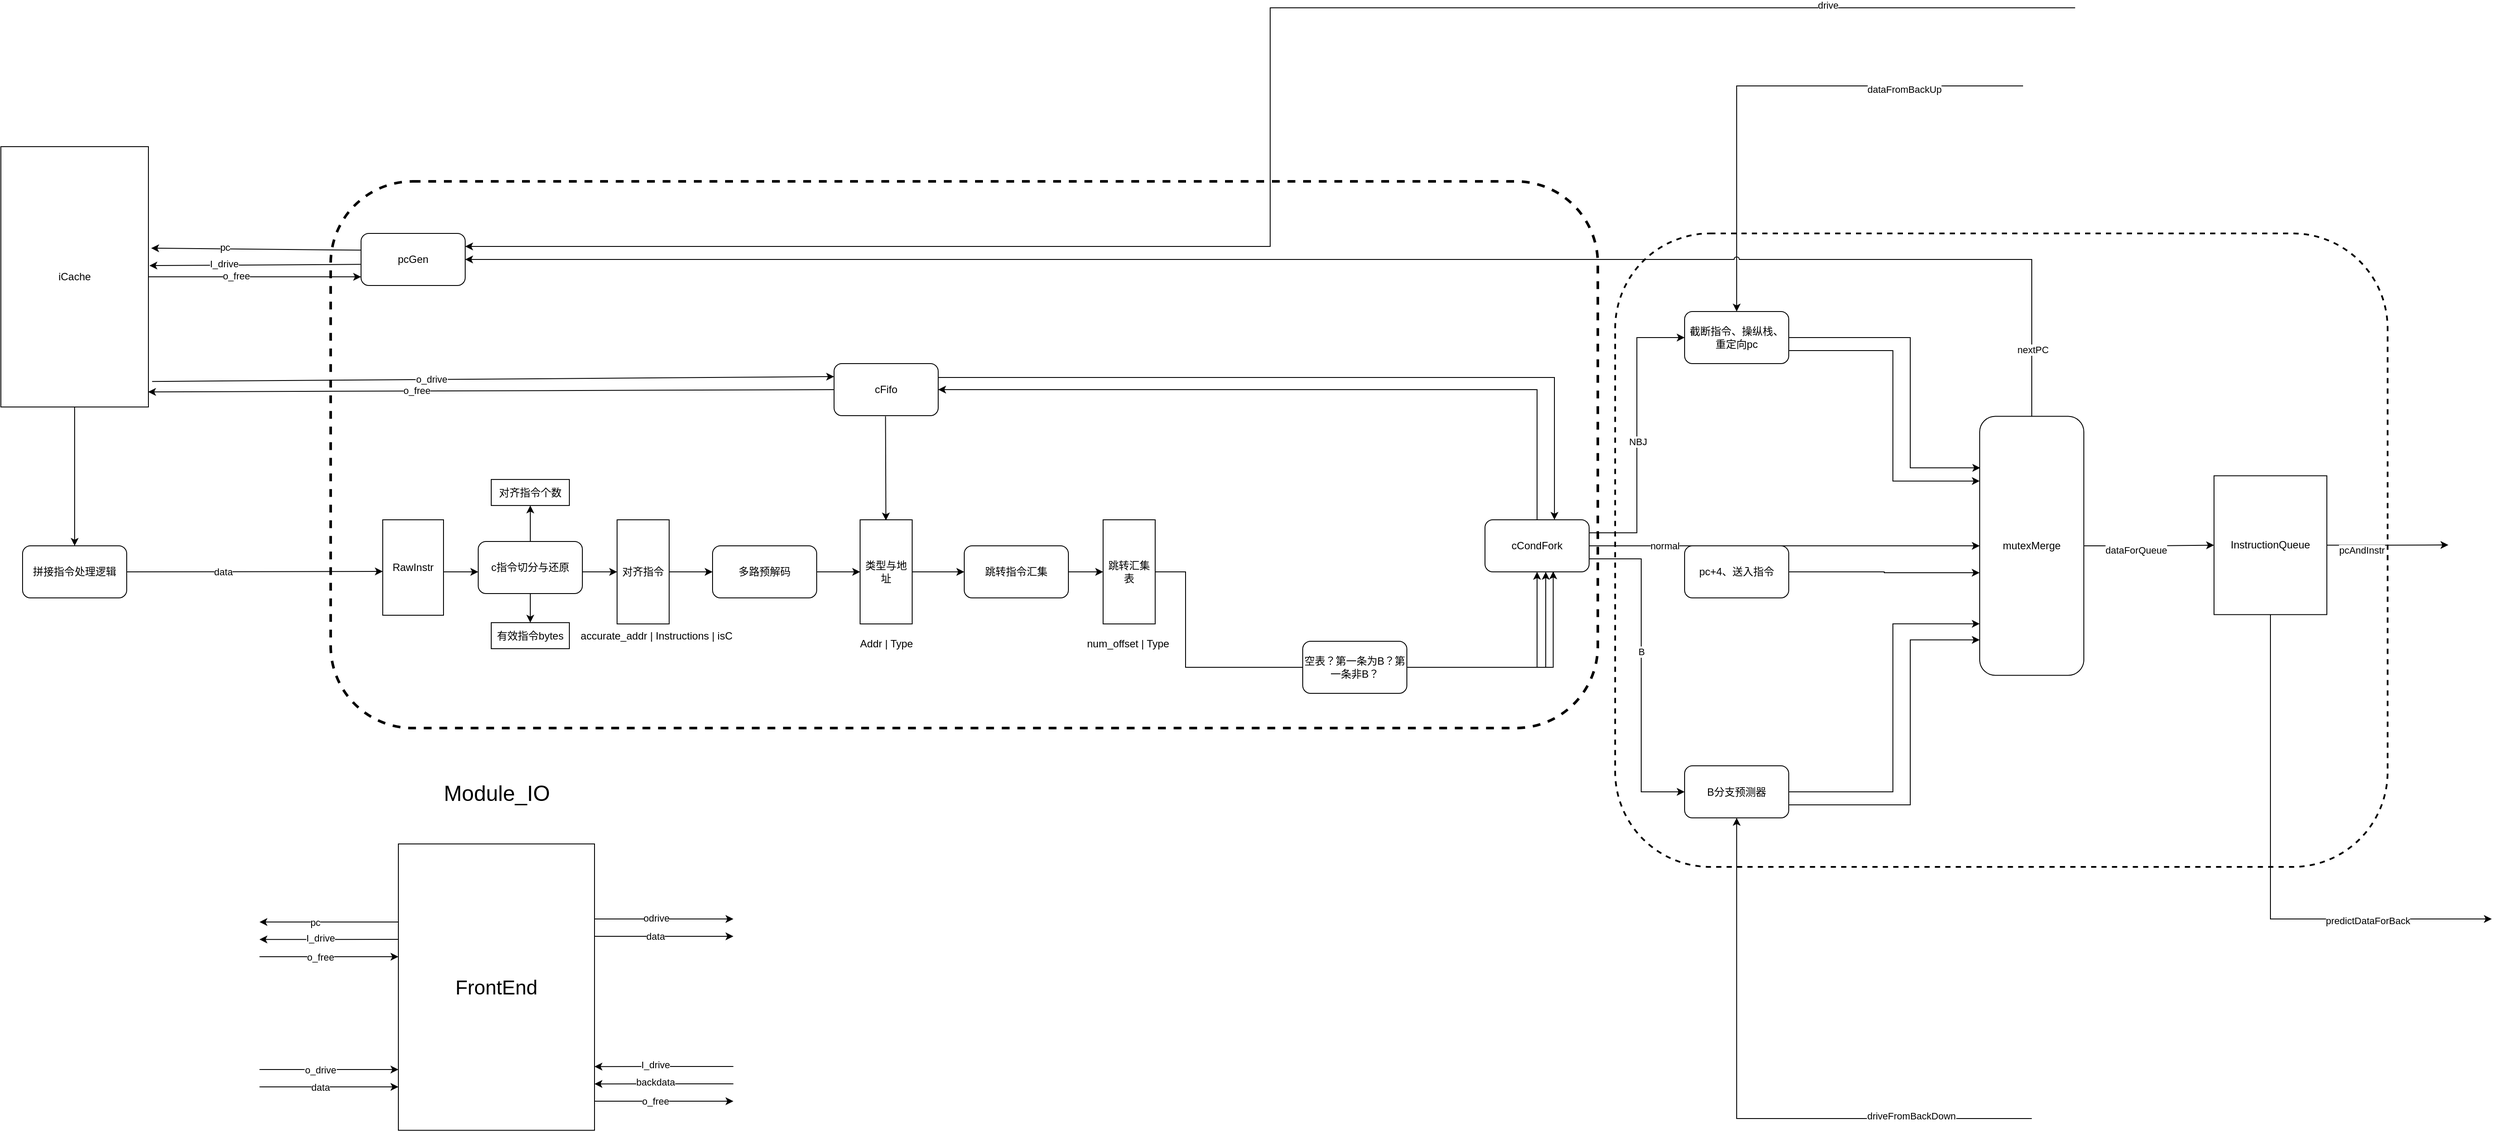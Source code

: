 <mxfile version="24.2.7" type="github" pages="3">
  <diagram name="overview" id="Wv7YBDToErYbK8juhfGM">
    <mxGraphModel dx="2233" dy="2236" grid="1" gridSize="10" guides="1" tooltips="1" connect="1" arrows="1" fold="1" page="1" pageScale="1" pageWidth="827" pageHeight="1169" math="0" shadow="0">
      <root>
        <mxCell id="0" />
        <mxCell id="1" parent="0" />
        <mxCell id="JgHcdW4jhnc0Af5rzats-1" value="" style="rounded=1;whiteSpace=wrap;html=1;dashed=1;strokeWidth=2;" parent="1" vertex="1">
          <mxGeometry x="1430" y="30" width="890" height="730" as="geometry" />
        </mxCell>
        <mxCell id="BGHrMdpyLBtgKsS1T8b1-1" value="" style="rounded=1;whiteSpace=wrap;html=1;dashed=1;strokeWidth=3;" parent="1" vertex="1">
          <mxGeometry x="-50" y="-30" width="1460" height="630" as="geometry" />
        </mxCell>
        <mxCell id="pZk_Ic55ntujiV6dr-kx-1" value="RawInstr" style="rounded=0;whiteSpace=wrap;html=1;" parent="1" vertex="1">
          <mxGeometry x="10" y="360" width="70" height="110" as="geometry" />
        </mxCell>
        <mxCell id="pZk_Ic55ntujiV6dr-kx-2" value="" style="endArrow=classic;html=1;rounded=0;" parent="1" edge="1">
          <mxGeometry width="50" height="50" relative="1" as="geometry">
            <mxPoint x="80" y="420" as="sourcePoint" />
            <mxPoint x="120" y="420" as="targetPoint" />
          </mxGeometry>
        </mxCell>
        <mxCell id="OJWQaIYZ4R3-ZiE7sgtj-4" style="edgeStyle=orthogonalEdgeStyle;rounded=0;orthogonalLoop=1;jettySize=auto;html=1;exitX=0.5;exitY=1;exitDx=0;exitDy=0;entryX=0.5;entryY=0;entryDx=0;entryDy=0;" parent="1" source="pZk_Ic55ntujiV6dr-kx-3" target="OJWQaIYZ4R3-ZiE7sgtj-1" edge="1">
          <mxGeometry relative="1" as="geometry" />
        </mxCell>
        <mxCell id="pZk_Ic55ntujiV6dr-kx-3" value="c指令切分与还原" style="rounded=1;whiteSpace=wrap;html=1;" parent="1" vertex="1">
          <mxGeometry x="120" y="385" width="120" height="60" as="geometry" />
        </mxCell>
        <mxCell id="pZk_Ic55ntujiV6dr-kx-4" value="" style="endArrow=classic;html=1;rounded=0;" parent="1" target="pZk_Ic55ntujiV6dr-kx-5" edge="1">
          <mxGeometry width="50" height="50" relative="1" as="geometry">
            <mxPoint x="240" y="420" as="sourcePoint" />
            <mxPoint x="300" y="420" as="targetPoint" />
          </mxGeometry>
        </mxCell>
        <mxCell id="pZk_Ic55ntujiV6dr-kx-5" value="对齐指令" style="rounded=0;whiteSpace=wrap;html=1;" parent="1" vertex="1">
          <mxGeometry x="280" y="360" width="60" height="120" as="geometry" />
        </mxCell>
        <mxCell id="pZk_Ic55ntujiV6dr-kx-6" value="" style="endArrow=classic;html=1;rounded=0;" parent="1" source="pZk_Ic55ntujiV6dr-kx-9" edge="1">
          <mxGeometry width="50" height="50" relative="1" as="geometry">
            <mxPoint x="340" y="420" as="sourcePoint" />
            <mxPoint x="560" y="420" as="targetPoint" />
          </mxGeometry>
        </mxCell>
        <mxCell id="pZk_Ic55ntujiV6dr-kx-10" value="" style="endArrow=classic;html=1;rounded=0;" parent="1" target="pZk_Ic55ntujiV6dr-kx-9" edge="1">
          <mxGeometry width="50" height="50" relative="1" as="geometry">
            <mxPoint x="340" y="420" as="sourcePoint" />
            <mxPoint x="520" y="416.25" as="targetPoint" />
          </mxGeometry>
        </mxCell>
        <mxCell id="pZk_Ic55ntujiV6dr-kx-9" value="多路预解码" style="rounded=1;whiteSpace=wrap;html=1;" parent="1" vertex="1">
          <mxGeometry x="390" y="390" width="120" height="60" as="geometry" />
        </mxCell>
        <mxCell id="pZk_Ic55ntujiV6dr-kx-11" value="类型与地址" style="rounded=0;whiteSpace=wrap;html=1;" parent="1" vertex="1">
          <mxGeometry x="560" y="360" width="60" height="120" as="geometry" />
        </mxCell>
        <mxCell id="pZk_Ic55ntujiV6dr-kx-12" value="" style="endArrow=classic;html=1;rounded=0;" parent="1" target="pZk_Ic55ntujiV6dr-kx-13" edge="1">
          <mxGeometry width="50" height="50" relative="1" as="geometry">
            <mxPoint x="620" y="420" as="sourcePoint" />
            <mxPoint x="680" y="420" as="targetPoint" />
          </mxGeometry>
        </mxCell>
        <mxCell id="pZk_Ic55ntujiV6dr-kx-13" value="跳转指令汇集" style="rounded=1;whiteSpace=wrap;html=1;" parent="1" vertex="1">
          <mxGeometry x="680" y="390" width="120" height="60" as="geometry" />
        </mxCell>
        <mxCell id="pZk_Ic55ntujiV6dr-kx-14" value="" style="endArrow=classic;html=1;rounded=0;" parent="1" target="pZk_Ic55ntujiV6dr-kx-16" edge="1">
          <mxGeometry width="50" height="50" relative="1" as="geometry">
            <mxPoint x="800" y="420" as="sourcePoint" />
            <mxPoint x="840" y="420" as="targetPoint" />
          </mxGeometry>
        </mxCell>
        <mxCell id="pZk_Ic55ntujiV6dr-kx-16" value="跳转汇集表" style="rounded=0;whiteSpace=wrap;html=1;" parent="1" vertex="1">
          <mxGeometry x="840" y="360" width="60" height="120" as="geometry" />
        </mxCell>
        <mxCell id="pZk_Ic55ntujiV6dr-kx-17" value="Addr&amp;nbsp;| Type" style="text;html=1;align=center;verticalAlign=middle;resizable=0;points=[];autosize=1;strokeColor=none;fillColor=none;" parent="1" vertex="1">
          <mxGeometry x="550" y="488" width="80" height="30" as="geometry" />
        </mxCell>
        <mxCell id="pZk_Ic55ntujiV6dr-kx-18" value="num_offset&amp;nbsp;| Type&amp;nbsp;" style="text;html=1;align=center;verticalAlign=middle;resizable=0;points=[];autosize=1;strokeColor=none;fillColor=none;" parent="1" vertex="1">
          <mxGeometry x="810" y="488" width="120" height="30" as="geometry" />
        </mxCell>
        <mxCell id="psC_p_QzRlPYa5sbtBEA-1" style="edgeStyle=orthogonalEdgeStyle;rounded=0;orthogonalLoop=1;jettySize=auto;html=1;exitX=1;exitY=0.25;exitDx=0;exitDy=0;entryX=0;entryY=0.5;entryDx=0;entryDy=0;" parent="1" source="pZk_Ic55ntujiV6dr-kx-25" target="X_wsTLsbQKxkMiW30ZRe-47" edge="1">
          <mxGeometry relative="1" as="geometry" />
        </mxCell>
        <mxCell id="psC_p_QzRlPYa5sbtBEA-2" value="NBJ" style="edgeLabel;html=1;align=center;verticalAlign=middle;resizable=0;points=[];" parent="psC_p_QzRlPYa5sbtBEA-1" vertex="1" connectable="0">
          <mxGeometry x="-0.052" y="-1" relative="1" as="geometry">
            <mxPoint y="-1" as="offset" />
          </mxGeometry>
        </mxCell>
        <mxCell id="psC_p_QzRlPYa5sbtBEA-3" style="edgeStyle=orthogonalEdgeStyle;rounded=0;orthogonalLoop=1;jettySize=auto;html=1;entryX=0;entryY=0.5;entryDx=0;entryDy=0;exitX=1;exitY=0.75;exitDx=0;exitDy=0;" parent="1" source="pZk_Ic55ntujiV6dr-kx-25" target="bJtMEObjr0aurn90hdpZ-1" edge="1">
          <mxGeometry relative="1" as="geometry">
            <mxPoint x="1400" y="450" as="sourcePoint" />
            <Array as="points">
              <mxPoint x="1460" y="405" />
              <mxPoint x="1460" y="673" />
            </Array>
          </mxGeometry>
        </mxCell>
        <mxCell id="psC_p_QzRlPYa5sbtBEA-4" value="B" style="edgeLabel;html=1;align=center;verticalAlign=middle;resizable=0;points=[];" parent="psC_p_QzRlPYa5sbtBEA-3" vertex="1" connectable="0">
          <mxGeometry x="-0.117" relative="1" as="geometry">
            <mxPoint as="offset" />
          </mxGeometry>
        </mxCell>
        <mxCell id="DsWffJCMq259WoDwYu8P-6" style="edgeStyle=orthogonalEdgeStyle;rounded=0;orthogonalLoop=1;jettySize=auto;html=1;exitX=0.5;exitY=0;exitDx=0;exitDy=0;entryX=1;entryY=0.5;entryDx=0;entryDy=0;" parent="1" source="pZk_Ic55ntujiV6dr-kx-25" target="xpvoDvsPVF759H17DhkP-3" edge="1">
          <mxGeometry relative="1" as="geometry">
            <mxPoint x="930" y="210" as="targetPoint" />
          </mxGeometry>
        </mxCell>
        <mxCell id="pZk_Ic55ntujiV6dr-kx-25" value="cCondFork" style="rounded=1;whiteSpace=wrap;html=1;" parent="1" vertex="1">
          <mxGeometry x="1280" y="360" width="120" height="60" as="geometry" />
        </mxCell>
        <mxCell id="pZk_Ic55ntujiV6dr-kx-26" value="" style="endArrow=classic;html=1;rounded=0;edgeStyle=orthogonalEdgeStyle;entryX=0.5;entryY=1;entryDx=0;entryDy=0;exitX=1;exitY=0.5;exitDx=0;exitDy=0;" parent="1" source="pZk_Ic55ntujiV6dr-kx-16" target="pZk_Ic55ntujiV6dr-kx-25" edge="1">
          <mxGeometry width="50" height="50" relative="1" as="geometry">
            <mxPoint x="900" y="510" as="sourcePoint" />
            <mxPoint x="950" y="460" as="targetPoint" />
            <Array as="points">
              <mxPoint x="935" y="420" />
              <mxPoint x="935" y="530" />
              <mxPoint x="1340" y="530" />
            </Array>
          </mxGeometry>
        </mxCell>
        <mxCell id="xpvoDvsPVF759H17DhkP-3" value="cFifo" style="rounded=1;whiteSpace=wrap;html=1;" parent="1" vertex="1">
          <mxGeometry x="530" y="180" width="120" height="60" as="geometry" />
        </mxCell>
        <mxCell id="xpvoDvsPVF759H17DhkP-4" value="" style="endArrow=classic;html=1;rounded=0;entryX=0.5;entryY=0;entryDx=0;entryDy=0;" parent="1" edge="1">
          <mxGeometry width="50" height="50" relative="1" as="geometry">
            <mxPoint x="589.29" y="240.73" as="sourcePoint" />
            <mxPoint x="589.74" y="360.73" as="targetPoint" />
          </mxGeometry>
        </mxCell>
        <mxCell id="xpvoDvsPVF759H17DhkP-12" value="空表？第一条为B？第一条非B？" style="rounded=1;whiteSpace=wrap;html=1;" parent="1" vertex="1">
          <mxGeometry x="1070" y="500" width="120" height="60" as="geometry" />
        </mxCell>
        <mxCell id="xpvoDvsPVF759H17DhkP-24" value="" style="endArrow=classic;html=1;rounded=0;edgeStyle=orthogonalEdgeStyle;" parent="1" target="pZk_Ic55ntujiV6dr-kx-25" edge="1">
          <mxGeometry width="50" height="50" relative="1" as="geometry">
            <mxPoint x="1340" y="530" as="sourcePoint" />
            <mxPoint x="1350" y="460" as="targetPoint" />
            <Array as="points">
              <mxPoint x="1350" y="530" />
            </Array>
          </mxGeometry>
        </mxCell>
        <mxCell id="xpvoDvsPVF759H17DhkP-25" value="" style="endArrow=classic;html=1;rounded=0;edgeStyle=orthogonalEdgeStyle;entryX=0.655;entryY=0.99;entryDx=0;entryDy=0;entryPerimeter=0;" parent="1" target="pZk_Ic55ntujiV6dr-kx-25" edge="1">
          <mxGeometry width="50" height="50" relative="1" as="geometry">
            <mxPoint x="1350" y="530" as="sourcePoint" />
            <mxPoint x="1400" y="480" as="targetPoint" />
            <Array as="points">
              <mxPoint x="1359" y="530" />
            </Array>
          </mxGeometry>
        </mxCell>
        <mxCell id="xpvoDvsPVF759H17DhkP-56" value="" style="endArrow=classic;html=1;rounded=0;edgeStyle=elbowEdgeStyle;entryX=1;entryY=0.25;entryDx=0;entryDy=0;" parent="1" target="dXFlLC0BL0wMWkCd1fqr-37" edge="1">
          <mxGeometry width="50" height="50" relative="1" as="geometry">
            <mxPoint x="1960" y="-230" as="sourcePoint" />
            <mxPoint x="100" y="50" as="targetPoint" />
          </mxGeometry>
        </mxCell>
        <mxCell id="x5wTNmBajMKhBSyn9Og_-7" value="drive" style="edgeLabel;html=1;align=center;verticalAlign=middle;resizable=0;points=[];" parent="xpvoDvsPVF759H17DhkP-56" vertex="1" connectable="0">
          <mxGeometry x="-0.732" y="-3" relative="1" as="geometry">
            <mxPoint as="offset" />
          </mxGeometry>
        </mxCell>
        <mxCell id="dXFlLC0BL0wMWkCd1fqr-13" value="&lt;font style=&quot;font-size: 23px;&quot;&gt;FrontEnd&lt;/font&gt;" style="rounded=0;whiteSpace=wrap;html=1;" parent="1" vertex="1">
          <mxGeometry x="28" y="733.54" width="226" height="330" as="geometry" />
        </mxCell>
        <mxCell id="dXFlLC0BL0wMWkCd1fqr-15" value="" style="endArrow=classic;html=1;rounded=0;" parent="1" edge="1">
          <mxGeometry width="50" height="50" relative="1" as="geometry">
            <mxPoint x="28" y="823.54" as="sourcePoint" />
            <mxPoint x="-132" y="823.54" as="targetPoint" />
          </mxGeometry>
        </mxCell>
        <mxCell id="dXFlLC0BL0wMWkCd1fqr-20" value="pc" style="edgeLabel;html=1;align=center;verticalAlign=middle;resizable=0;points=[];" parent="dXFlLC0BL0wMWkCd1fqr-15" vertex="1" connectable="0">
          <mxGeometry x="0.208" relative="1" as="geometry">
            <mxPoint as="offset" />
          </mxGeometry>
        </mxCell>
        <mxCell id="dXFlLC0BL0wMWkCd1fqr-19" value="" style="endArrow=classic;html=1;rounded=0;" parent="1" edge="1">
          <mxGeometry width="50" height="50" relative="1" as="geometry">
            <mxPoint x="-132" y="1013.54" as="sourcePoint" />
            <mxPoint x="28" y="1013.54" as="targetPoint" />
          </mxGeometry>
        </mxCell>
        <mxCell id="dXFlLC0BL0wMWkCd1fqr-23" value="data" style="edgeLabel;html=1;align=center;verticalAlign=middle;resizable=0;points=[];" parent="dXFlLC0BL0wMWkCd1fqr-19" vertex="1" connectable="0">
          <mxGeometry x="-0.125" relative="1" as="geometry">
            <mxPoint as="offset" />
          </mxGeometry>
        </mxCell>
        <mxCell id="dXFlLC0BL0wMWkCd1fqr-24" value="" style="endArrow=classic;html=1;rounded=0;" parent="1" edge="1">
          <mxGeometry width="50" height="50" relative="1" as="geometry">
            <mxPoint x="254" y="820" as="sourcePoint" />
            <mxPoint x="414" y="820" as="targetPoint" />
          </mxGeometry>
        </mxCell>
        <mxCell id="dXFlLC0BL0wMWkCd1fqr-25" value="odrive" style="edgeLabel;html=1;align=center;verticalAlign=middle;resizable=0;points=[];" parent="dXFlLC0BL0wMWkCd1fqr-24" vertex="1" connectable="0">
          <mxGeometry x="-0.113" y="1" relative="1" as="geometry">
            <mxPoint as="offset" />
          </mxGeometry>
        </mxCell>
        <mxCell id="dXFlLC0BL0wMWkCd1fqr-26" value="" style="endArrow=classic;html=1;rounded=0;" parent="1" edge="1">
          <mxGeometry width="50" height="50" relative="1" as="geometry">
            <mxPoint x="254" y="840" as="sourcePoint" />
            <mxPoint x="414" y="840" as="targetPoint" />
          </mxGeometry>
        </mxCell>
        <mxCell id="dXFlLC0BL0wMWkCd1fqr-27" value="data" style="edgeLabel;html=1;align=center;verticalAlign=middle;resizable=0;points=[];" parent="dXFlLC0BL0wMWkCd1fqr-26" vertex="1" connectable="0">
          <mxGeometry x="-0.125" relative="1" as="geometry">
            <mxPoint as="offset" />
          </mxGeometry>
        </mxCell>
        <mxCell id="dXFlLC0BL0wMWkCd1fqr-33" value="&lt;font style=&quot;font-size: 25px;&quot;&gt;Module_IO&lt;/font&gt;" style="text;html=1;align=center;verticalAlign=middle;resizable=0;points=[];autosize=1;strokeColor=none;fillColor=none;" parent="1" vertex="1">
          <mxGeometry x="66" y="653.54" width="150" height="40" as="geometry" />
        </mxCell>
        <mxCell id="dXFlLC0BL0wMWkCd1fqr-37" value="pcGen" style="rounded=1;whiteSpace=wrap;html=1;" parent="1" vertex="1">
          <mxGeometry x="-15" y="30" width="120" height="60" as="geometry" />
        </mxCell>
        <mxCell id="dXFlLC0BL0wMWkCd1fqr-38" value="" style="endArrow=classic;html=1;rounded=0;entryX=1.019;entryY=0.39;entryDx=0;entryDy=0;entryPerimeter=0;" parent="1" edge="1" target="0K5cS0wmuEzDz3P1Xoj5-2">
          <mxGeometry width="50" height="50" relative="1" as="geometry">
            <mxPoint x="-15" y="49.29" as="sourcePoint" />
            <mxPoint x="-120" y="49.79" as="targetPoint" />
          </mxGeometry>
        </mxCell>
        <mxCell id="dXFlLC0BL0wMWkCd1fqr-39" value="pc" style="edgeLabel;html=1;align=center;verticalAlign=middle;resizable=0;points=[];" parent="dXFlLC0BL0wMWkCd1fqr-38" vertex="1" connectable="0">
          <mxGeometry x="0.3" y="-2" relative="1" as="geometry">
            <mxPoint as="offset" />
          </mxGeometry>
        </mxCell>
        <mxCell id="dXFlLC0BL0wMWkCd1fqr-40" value="" style="endArrow=classic;html=1;rounded=0;exitX=1.025;exitY=0.902;exitDx=0;exitDy=0;exitPerimeter=0;entryX=0;entryY=0.25;entryDx=0;entryDy=0;" parent="1" edge="1" target="xpvoDvsPVF759H17DhkP-3" source="0K5cS0wmuEzDz3P1Xoj5-2">
          <mxGeometry width="50" height="50" relative="1" as="geometry">
            <mxPoint x="-120" y="200" as="sourcePoint" />
            <mxPoint x="-15" y="200" as="targetPoint" />
          </mxGeometry>
        </mxCell>
        <mxCell id="dXFlLC0BL0wMWkCd1fqr-46" value="o_drive" style="edgeLabel;html=1;align=center;verticalAlign=middle;resizable=0;points=[];" parent="dXFlLC0BL0wMWkCd1fqr-40" vertex="1" connectable="0">
          <mxGeometry x="-0.181" y="1" relative="1" as="geometry">
            <mxPoint as="offset" />
          </mxGeometry>
        </mxCell>
        <mxCell id="dXFlLC0BL0wMWkCd1fqr-41" value="" style="endArrow=classic;html=1;rounded=0;entryX=0.998;entryY=0.942;entryDx=0;entryDy=0;entryPerimeter=0;exitX=0;exitY=0.5;exitDx=0;exitDy=0;" parent="1" edge="1" target="0K5cS0wmuEzDz3P1Xoj5-2" source="xpvoDvsPVF759H17DhkP-3">
          <mxGeometry width="50" height="50" relative="1" as="geometry">
            <mxPoint x="-15" y="220" as="sourcePoint" />
            <mxPoint x="-120" y="220" as="targetPoint" />
          </mxGeometry>
        </mxCell>
        <mxCell id="dXFlLC0BL0wMWkCd1fqr-47" value="o_free" style="edgeLabel;html=1;align=center;verticalAlign=middle;resizable=0;points=[];" parent="dXFlLC0BL0wMWkCd1fqr-41" vertex="1" connectable="0">
          <mxGeometry x="0.219" y="-1" relative="1" as="geometry">
            <mxPoint as="offset" />
          </mxGeometry>
        </mxCell>
        <mxCell id="dXFlLC0BL0wMWkCd1fqr-42" value="" style="endArrow=classic;html=1;rounded=0;exitX=1;exitY=0.5;exitDx=0;exitDy=0;" parent="1" edge="1" source="0K5cS0wmuEzDz3P1Xoj5-3">
          <mxGeometry width="50" height="50" relative="1" as="geometry">
            <mxPoint x="-120" y="420" as="sourcePoint" />
            <mxPoint x="10" y="419.5" as="targetPoint" />
          </mxGeometry>
        </mxCell>
        <mxCell id="dXFlLC0BL0wMWkCd1fqr-48" value="data" style="edgeLabel;html=1;align=center;verticalAlign=middle;resizable=0;points=[];" parent="dXFlLC0BL0wMWkCd1fqr-42" vertex="1" connectable="0">
          <mxGeometry x="-0.246" relative="1" as="geometry">
            <mxPoint as="offset" />
          </mxGeometry>
        </mxCell>
        <mxCell id="-PCPPVoJTsgjooBXtaX3-1" value="" style="endArrow=classic;html=1;rounded=0;exitX=-0.022;exitY=0.727;exitDx=0;exitDy=0;exitPerimeter=0;" parent="1" edge="1">
          <mxGeometry width="50" height="50" relative="1" as="geometry">
            <mxPoint x="27.998" y="843.54" as="sourcePoint" />
            <mxPoint x="-132" y="843.63" as="targetPoint" />
          </mxGeometry>
        </mxCell>
        <mxCell id="-PCPPVoJTsgjooBXtaX3-2" value="I_drive" style="edgeLabel;html=1;align=center;verticalAlign=middle;resizable=0;points=[];" parent="-PCPPVoJTsgjooBXtaX3-1" vertex="1" connectable="0">
          <mxGeometry x="0.15" y="-2" relative="1" as="geometry">
            <mxPoint x="2" as="offset" />
          </mxGeometry>
        </mxCell>
        <mxCell id="-PCPPVoJTsgjooBXtaX3-3" value="" style="endArrow=classic;html=1;rounded=0;" parent="1" edge="1">
          <mxGeometry width="50" height="50" relative="1" as="geometry">
            <mxPoint x="-132" y="993.54" as="sourcePoint" />
            <mxPoint x="28" y="993.54" as="targetPoint" />
          </mxGeometry>
        </mxCell>
        <mxCell id="-PCPPVoJTsgjooBXtaX3-4" value="o_drive" style="edgeLabel;html=1;align=center;verticalAlign=middle;resizable=0;points=[];" parent="-PCPPVoJTsgjooBXtaX3-3" vertex="1" connectable="0">
          <mxGeometry x="-0.125" relative="1" as="geometry">
            <mxPoint as="offset" />
          </mxGeometry>
        </mxCell>
        <mxCell id="-PCPPVoJTsgjooBXtaX3-5" value="" style="endArrow=classic;html=1;rounded=0;entryX=1.007;entryY=0.457;entryDx=0;entryDy=0;entryPerimeter=0;exitX=-0.005;exitY=0.594;exitDx=0;exitDy=0;exitPerimeter=0;" parent="1" edge="1" target="0K5cS0wmuEzDz3P1Xoj5-2" source="dXFlLC0BL0wMWkCd1fqr-37">
          <mxGeometry width="50" height="50" relative="1" as="geometry">
            <mxPoint x="-15" y="70" as="sourcePoint" />
            <mxPoint x="-120" y="70.5" as="targetPoint" />
          </mxGeometry>
        </mxCell>
        <mxCell id="-PCPPVoJTsgjooBXtaX3-6" value="I_drive" style="edgeLabel;html=1;align=center;verticalAlign=middle;resizable=0;points=[];" parent="-PCPPVoJTsgjooBXtaX3-5" vertex="1" connectable="0">
          <mxGeometry x="0.3" y="-2" relative="1" as="geometry">
            <mxPoint as="offset" />
          </mxGeometry>
        </mxCell>
        <mxCell id="-PCPPVoJTsgjooBXtaX3-9" value="" style="endArrow=classic;html=1;rounded=0;exitX=1;exitY=0.5;exitDx=0;exitDy=0;" parent="1" edge="1" source="0K5cS0wmuEzDz3P1Xoj5-2">
          <mxGeometry width="50" height="50" relative="1" as="geometry">
            <mxPoint x="-250" y="80" as="sourcePoint" />
            <mxPoint x="-15" y="80" as="targetPoint" />
          </mxGeometry>
        </mxCell>
        <mxCell id="-PCPPVoJTsgjooBXtaX3-10" value="o_free" style="edgeLabel;html=1;align=center;verticalAlign=middle;resizable=0;points=[];" parent="-PCPPVoJTsgjooBXtaX3-9" vertex="1" connectable="0">
          <mxGeometry x="-0.181" y="1" relative="1" as="geometry">
            <mxPoint as="offset" />
          </mxGeometry>
        </mxCell>
        <mxCell id="-PCPPVoJTsgjooBXtaX3-12" value="" style="endArrow=classic;html=1;rounded=0;" parent="1" edge="1">
          <mxGeometry width="50" height="50" relative="1" as="geometry">
            <mxPoint x="-132" y="863.54" as="sourcePoint" />
            <mxPoint x="28" y="863.54" as="targetPoint" />
          </mxGeometry>
        </mxCell>
        <mxCell id="-PCPPVoJTsgjooBXtaX3-13" value="o_free" style="edgeLabel;html=1;align=center;verticalAlign=middle;resizable=0;points=[];" parent="-PCPPVoJTsgjooBXtaX3-12" vertex="1" connectable="0">
          <mxGeometry x="-0.125" relative="1" as="geometry">
            <mxPoint as="offset" />
          </mxGeometry>
        </mxCell>
        <mxCell id="X_wsTLsbQKxkMiW30ZRe-45" style="edgeStyle=elbowEdgeStyle;rounded=0;orthogonalLoop=1;jettySize=auto;html=1;exitX=1;exitY=0.5;exitDx=0;exitDy=0;entryX=0;entryY=0.5;entryDx=0;entryDy=0;" parent="1" target="DsWffJCMq259WoDwYu8P-1" edge="1">
          <mxGeometry relative="1" as="geometry">
            <mxPoint x="1630" y="390.46" as="targetPoint" />
            <mxPoint x="1400" y="390.0" as="sourcePoint" />
            <Array as="points" />
          </mxGeometry>
        </mxCell>
        <mxCell id="X_wsTLsbQKxkMiW30ZRe-69" value="normal" style="edgeLabel;html=1;align=center;verticalAlign=middle;resizable=0;points=[];" parent="X_wsTLsbQKxkMiW30ZRe-45" vertex="1" connectable="0">
          <mxGeometry x="-0.852" y="-1" relative="1" as="geometry">
            <mxPoint x="53" y="-1" as="offset" />
          </mxGeometry>
        </mxCell>
        <mxCell id="9_corxM4_VuxolFF8gPK-1" style="edgeStyle=orthogonalEdgeStyle;rounded=0;orthogonalLoop=1;jettySize=auto;html=1;jumpStyle=arc;entryX=0.5;entryY=0;entryDx=0;entryDy=0;" parent="1" target="X_wsTLsbQKxkMiW30ZRe-47" edge="1">
          <mxGeometry relative="1" as="geometry">
            <mxPoint x="1900" y="-140" as="sourcePoint" />
            <Array as="points">
              <mxPoint x="1570" y="-140" />
            </Array>
            <mxPoint x="1580" y="110" as="targetPoint" />
          </mxGeometry>
        </mxCell>
        <mxCell id="9_corxM4_VuxolFF8gPK-2" value="dataFromBackUp" style="edgeLabel;html=1;align=center;verticalAlign=middle;resizable=0;points=[];" parent="9_corxM4_VuxolFF8gPK-1" vertex="1" connectable="0">
          <mxGeometry x="-0.535" y="4" relative="1" as="geometry">
            <mxPoint as="offset" />
          </mxGeometry>
        </mxCell>
        <mxCell id="DsWffJCMq259WoDwYu8P-11" style="edgeStyle=orthogonalEdgeStyle;rounded=0;orthogonalLoop=1;jettySize=auto;html=1;exitX=1;exitY=0.75;exitDx=0;exitDy=0;entryX=0;entryY=0.25;entryDx=0;entryDy=0;" parent="1" source="X_wsTLsbQKxkMiW30ZRe-47" target="DsWffJCMq259WoDwYu8P-1" edge="1">
          <mxGeometry relative="1" as="geometry">
            <Array as="points">
              <mxPoint x="1750" y="165" />
              <mxPoint x="1750" y="315" />
            </Array>
          </mxGeometry>
        </mxCell>
        <mxCell id="X_wsTLsbQKxkMiW30ZRe-47" value="截断指令、操纵栈、重定向pc" style="rounded=1;whiteSpace=wrap;html=1;" parent="1" vertex="1">
          <mxGeometry x="1510" y="120.0" width="120" height="60" as="geometry" />
        </mxCell>
        <mxCell id="X_wsTLsbQKxkMiW30ZRe-48" value="pc+4、送入指令" style="rounded=1;whiteSpace=wrap;html=1;" parent="1" vertex="1">
          <mxGeometry x="1510" y="390.0" width="120" height="60" as="geometry" />
        </mxCell>
        <mxCell id="Xegf2IEUaVsZiKBqU_q2-32" value="" style="endArrow=classic;html=1;rounded=0;" parent="1" edge="1">
          <mxGeometry width="50" height="50" relative="1" as="geometry">
            <mxPoint x="254" y="1030" as="sourcePoint" />
            <mxPoint x="414" y="1030" as="targetPoint" />
          </mxGeometry>
        </mxCell>
        <mxCell id="Xegf2IEUaVsZiKBqU_q2-33" value="o_free" style="edgeLabel;html=1;align=center;verticalAlign=middle;resizable=0;points=[];" parent="Xegf2IEUaVsZiKBqU_q2-32" vertex="1" connectable="0">
          <mxGeometry x="-0.125" relative="1" as="geometry">
            <mxPoint as="offset" />
          </mxGeometry>
        </mxCell>
        <mxCell id="Xegf2IEUaVsZiKBqU_q2-34" value="" style="endArrow=classic;html=1;rounded=0;exitX=-0.022;exitY=0.727;exitDx=0;exitDy=0;exitPerimeter=0;" parent="1" edge="1">
          <mxGeometry width="50" height="50" relative="1" as="geometry">
            <mxPoint x="413.998" y="990.0" as="sourcePoint" />
            <mxPoint x="254" y="990.09" as="targetPoint" />
          </mxGeometry>
        </mxCell>
        <mxCell id="Xegf2IEUaVsZiKBqU_q2-35" value="I_drive" style="edgeLabel;html=1;align=center;verticalAlign=middle;resizable=0;points=[];" parent="Xegf2IEUaVsZiKBqU_q2-34" vertex="1" connectable="0">
          <mxGeometry x="0.15" y="-2" relative="1" as="geometry">
            <mxPoint x="2" as="offset" />
          </mxGeometry>
        </mxCell>
        <mxCell id="Xegf2IEUaVsZiKBqU_q2-36" value="" style="endArrow=classic;html=1;rounded=0;exitX=-0.022;exitY=0.727;exitDx=0;exitDy=0;exitPerimeter=0;" parent="1" edge="1">
          <mxGeometry width="50" height="50" relative="1" as="geometry">
            <mxPoint x="413.998" y="1010.0" as="sourcePoint" />
            <mxPoint x="254" y="1010.09" as="targetPoint" />
          </mxGeometry>
        </mxCell>
        <mxCell id="Xegf2IEUaVsZiKBqU_q2-37" value="backdata" style="edgeLabel;html=1;align=center;verticalAlign=middle;resizable=0;points=[];" parent="Xegf2IEUaVsZiKBqU_q2-36" vertex="1" connectable="0">
          <mxGeometry x="0.15" y="-2" relative="1" as="geometry">
            <mxPoint x="2" as="offset" />
          </mxGeometry>
        </mxCell>
        <mxCell id="OJWQaIYZ4R3-ZiE7sgtj-1" value="有效指令bytes" style="rounded=0;whiteSpace=wrap;html=1;" parent="1" vertex="1">
          <mxGeometry x="135" y="478.54" width="90" height="30" as="geometry" />
        </mxCell>
        <mxCell id="OJWQaIYZ4R3-ZiE7sgtj-2" value="对齐指令个数" style="rounded=0;whiteSpace=wrap;html=1;" parent="1" vertex="1">
          <mxGeometry x="135" y="313.54" width="90" height="30" as="geometry" />
        </mxCell>
        <mxCell id="OJWQaIYZ4R3-ZiE7sgtj-3" value="" style="endArrow=classic;html=1;rounded=0;entryX=0.5;entryY=1;entryDx=0;entryDy=0;" parent="1" target="OJWQaIYZ4R3-ZiE7sgtj-2" edge="1">
          <mxGeometry width="50" height="50" relative="1" as="geometry">
            <mxPoint x="180" y="385" as="sourcePoint" />
            <mxPoint x="230" y="335" as="targetPoint" />
          </mxGeometry>
        </mxCell>
        <mxCell id="x5wTNmBajMKhBSyn9Og_-8" value="accurate_addr&amp;nbsp;| Instructions | isC" style="text;html=1;align=center;verticalAlign=middle;resizable=0;points=[];autosize=1;strokeColor=none;fillColor=none;" parent="1" vertex="1">
          <mxGeometry x="225" y="478.54" width="200" height="30" as="geometry" />
        </mxCell>
        <mxCell id="bJtMEObjr0aurn90hdpZ-2" style="edgeStyle=orthogonalEdgeStyle;rounded=0;orthogonalLoop=1;jettySize=auto;html=1;entryX=0.5;entryY=1;entryDx=0;entryDy=0;" parent="1" target="bJtMEObjr0aurn90hdpZ-1" edge="1">
          <mxGeometry relative="1" as="geometry">
            <mxPoint x="1910" y="1050" as="sourcePoint" />
            <Array as="points">
              <mxPoint x="1570" y="1050" />
            </Array>
          </mxGeometry>
        </mxCell>
        <mxCell id="DssFhKaZ7pH0HBGZFHqT-1" value="driveFromBackDown" style="edgeLabel;html=1;align=center;verticalAlign=middle;resizable=0;points=[];" parent="bJtMEObjr0aurn90hdpZ-2" vertex="1" connectable="0">
          <mxGeometry x="-0.59" y="-3" relative="1" as="geometry">
            <mxPoint x="1" as="offset" />
          </mxGeometry>
        </mxCell>
        <mxCell id="bJtMEObjr0aurn90hdpZ-1" value="B分支预测器" style="rounded=1;whiteSpace=wrap;html=1;" parent="1" vertex="1">
          <mxGeometry x="1510" y="643.54" width="120" height="60" as="geometry" />
        </mxCell>
        <mxCell id="DsWffJCMq259WoDwYu8P-14" style="edgeStyle=orthogonalEdgeStyle;rounded=0;orthogonalLoop=1;jettySize=auto;html=1;exitX=0.5;exitY=0;exitDx=0;exitDy=0;entryX=1;entryY=0.5;entryDx=0;entryDy=0;jumpStyle=arc;" parent="1" source="DsWffJCMq259WoDwYu8P-1" target="dXFlLC0BL0wMWkCd1fqr-37" edge="1">
          <mxGeometry relative="1" as="geometry" />
        </mxCell>
        <mxCell id="rKXomF__NAa9b-Fph2oo-2" value="nextPC" style="edgeLabel;html=1;align=center;verticalAlign=middle;resizable=0;points=[];" parent="DsWffJCMq259WoDwYu8P-14" vertex="1" connectable="0">
          <mxGeometry x="-0.924" y="-1" relative="1" as="geometry">
            <mxPoint y="-1" as="offset" />
          </mxGeometry>
        </mxCell>
        <mxCell id="DsWffJCMq259WoDwYu8P-16" style="edgeStyle=orthogonalEdgeStyle;rounded=0;orthogonalLoop=1;jettySize=auto;html=1;exitX=1;exitY=0.5;exitDx=0;exitDy=0;entryX=0;entryY=0.5;entryDx=0;entryDy=0;" parent="1" source="DsWffJCMq259WoDwYu8P-1" target="DsWffJCMq259WoDwYu8P-15" edge="1">
          <mxGeometry relative="1" as="geometry" />
        </mxCell>
        <mxCell id="rKXomF__NAa9b-Fph2oo-3" value="dataForQueue" style="edgeLabel;html=1;align=center;verticalAlign=middle;resizable=0;points=[];" parent="DsWffJCMq259WoDwYu8P-16" vertex="1" connectable="0">
          <mxGeometry x="-0.21" y="-5" relative="1" as="geometry">
            <mxPoint as="offset" />
          </mxGeometry>
        </mxCell>
        <mxCell id="DsWffJCMq259WoDwYu8P-1" value="mutexMerge" style="rounded=1;whiteSpace=wrap;html=1;" parent="1" vertex="1">
          <mxGeometry x="1850" y="240.73" width="120" height="298.54" as="geometry" />
        </mxCell>
        <mxCell id="DsWffJCMq259WoDwYu8P-2" style="edgeStyle=orthogonalEdgeStyle;rounded=0;orthogonalLoop=1;jettySize=auto;html=1;exitX=1;exitY=0.5;exitDx=0;exitDy=0;entryX=0.005;entryY=0.199;entryDx=0;entryDy=0;entryPerimeter=0;" parent="1" source="X_wsTLsbQKxkMiW30ZRe-47" target="DsWffJCMq259WoDwYu8P-1" edge="1">
          <mxGeometry relative="1" as="geometry">
            <Array as="points">
              <mxPoint x="1770" y="150" />
              <mxPoint x="1770" y="300" />
            </Array>
          </mxGeometry>
        </mxCell>
        <mxCell id="DsWffJCMq259WoDwYu8P-5" style="edgeStyle=orthogonalEdgeStyle;rounded=0;orthogonalLoop=1;jettySize=auto;html=1;exitX=1;exitY=0.25;exitDx=0;exitDy=0;entryX=0.667;entryY=0;entryDx=0;entryDy=0;entryPerimeter=0;" parent="1" source="xpvoDvsPVF759H17DhkP-3" target="pZk_Ic55ntujiV6dr-kx-25" edge="1">
          <mxGeometry relative="1" as="geometry">
            <mxPoint x="930" y="195" as="sourcePoint" />
            <Array as="points">
              <mxPoint x="1360" y="196" />
            </Array>
          </mxGeometry>
        </mxCell>
        <mxCell id="DsWffJCMq259WoDwYu8P-10" style="edgeStyle=orthogonalEdgeStyle;rounded=0;orthogonalLoop=1;jettySize=auto;html=1;exitX=1;exitY=0.5;exitDx=0;exitDy=0;entryX=0;entryY=0.801;entryDx=0;entryDy=0;entryPerimeter=0;" parent="1" source="bJtMEObjr0aurn90hdpZ-1" target="DsWffJCMq259WoDwYu8P-1" edge="1">
          <mxGeometry relative="1" as="geometry">
            <Array as="points">
              <mxPoint x="1750" y="674" />
              <mxPoint x="1750" y="480" />
            </Array>
          </mxGeometry>
        </mxCell>
        <mxCell id="DsWffJCMq259WoDwYu8P-12" style="edgeStyle=orthogonalEdgeStyle;rounded=0;orthogonalLoop=1;jettySize=auto;html=1;exitX=1;exitY=0.5;exitDx=0;exitDy=0;entryX=-0.001;entryY=0.604;entryDx=0;entryDy=0;entryPerimeter=0;" parent="1" source="X_wsTLsbQKxkMiW30ZRe-48" target="DsWffJCMq259WoDwYu8P-1" edge="1">
          <mxGeometry relative="1" as="geometry" />
        </mxCell>
        <mxCell id="DsWffJCMq259WoDwYu8P-13" style="edgeStyle=orthogonalEdgeStyle;rounded=0;orthogonalLoop=1;jettySize=auto;html=1;exitX=1;exitY=0.75;exitDx=0;exitDy=0;entryX=0;entryY=0.863;entryDx=0;entryDy=0;entryPerimeter=0;" parent="1" source="bJtMEObjr0aurn90hdpZ-1" target="DsWffJCMq259WoDwYu8P-1" edge="1">
          <mxGeometry relative="1" as="geometry">
            <Array as="points">
              <mxPoint x="1770" y="688" />
              <mxPoint x="1770" y="498" />
            </Array>
          </mxGeometry>
        </mxCell>
        <mxCell id="rKXomF__NAa9b-Fph2oo-1" style="edgeStyle=orthogonalEdgeStyle;rounded=0;orthogonalLoop=1;jettySize=auto;html=1;exitX=1;exitY=0.5;exitDx=0;exitDy=0;" parent="1" source="DsWffJCMq259WoDwYu8P-15" edge="1">
          <mxGeometry relative="1" as="geometry">
            <mxPoint x="2390" y="389" as="targetPoint" />
          </mxGeometry>
        </mxCell>
        <mxCell id="yNb5txO45QNKF30MyCU3-1" value="pcAndInstr" style="edgeLabel;html=1;align=center;verticalAlign=middle;resizable=0;points=[];" parent="rKXomF__NAa9b-Fph2oo-1" vertex="1" connectable="0">
          <mxGeometry x="-0.432" y="-5" relative="1" as="geometry">
            <mxPoint as="offset" />
          </mxGeometry>
        </mxCell>
        <mxCell id="rKXomF__NAa9b-Fph2oo-4" style="edgeStyle=orthogonalEdgeStyle;rounded=0;orthogonalLoop=1;jettySize=auto;html=1;exitX=0.5;exitY=1;exitDx=0;exitDy=0;" parent="1" source="DsWffJCMq259WoDwYu8P-15" edge="1">
          <mxGeometry relative="1" as="geometry">
            <mxPoint x="2440" y="820" as="targetPoint" />
            <Array as="points">
              <mxPoint x="2185" y="820" />
            </Array>
          </mxGeometry>
        </mxCell>
        <mxCell id="rKXomF__NAa9b-Fph2oo-5" value="predictDataForBack" style="edgeLabel;html=1;align=center;verticalAlign=middle;resizable=0;points=[];" parent="rKXomF__NAa9b-Fph2oo-4" vertex="1" connectable="0">
          <mxGeometry x="0.522" y="-2" relative="1" as="geometry">
            <mxPoint x="1" as="offset" />
          </mxGeometry>
        </mxCell>
        <mxCell id="DsWffJCMq259WoDwYu8P-15" value="InstructionQueue" style="rounded=0;whiteSpace=wrap;html=1;" parent="1" vertex="1">
          <mxGeometry x="2120" y="309.27" width="130" height="160" as="geometry" />
        </mxCell>
        <mxCell id="0K5cS0wmuEzDz3P1Xoj5-4" style="edgeStyle=orthogonalEdgeStyle;rounded=0;orthogonalLoop=1;jettySize=auto;html=1;exitX=0.5;exitY=1;exitDx=0;exitDy=0;entryX=0.5;entryY=0;entryDx=0;entryDy=0;" edge="1" parent="1" source="0K5cS0wmuEzDz3P1Xoj5-2" target="0K5cS0wmuEzDz3P1Xoj5-3">
          <mxGeometry relative="1" as="geometry" />
        </mxCell>
        <mxCell id="0K5cS0wmuEzDz3P1Xoj5-2" value="iCache" style="rounded=0;whiteSpace=wrap;html=1;" vertex="1" parent="1">
          <mxGeometry x="-430" y="-70" width="170" height="300" as="geometry" />
        </mxCell>
        <mxCell id="0K5cS0wmuEzDz3P1Xoj5-3" value="拼接指令处理逻辑" style="rounded=1;whiteSpace=wrap;html=1;" vertex="1" parent="1">
          <mxGeometry x="-405" y="390" width="120" height="60" as="geometry" />
        </mxCell>
      </root>
    </mxGraphModel>
  </diagram>
  <diagram id="_y2NxVUs829oZryvr2mk" name="BProcess">
    <mxGraphModel dx="984" dy="747" grid="1" gridSize="8" guides="1" tooltips="1" connect="1" arrows="1" fold="1" page="1" pageScale="1" pageWidth="827" pageHeight="1169" math="0" shadow="0">
      <root>
        <mxCell id="0" />
        <mxCell id="1" parent="0" />
        <mxCell id="FDOxPu1YZNuajK4cJNta-30" style="edgeStyle=orthogonalEdgeStyle;rounded=0;orthogonalLoop=1;jettySize=auto;html=1;exitX=0;exitY=0.25;exitDx=0;exitDy=0;entryX=1;entryY=0.25;entryDx=0;entryDy=0;" parent="1" source="FDOxPu1YZNuajK4cJNta-32" target="FDOxPu1YZNuajK4cJNta-44" edge="1">
          <mxGeometry relative="1" as="geometry" />
        </mxCell>
        <mxCell id="FDOxPu1YZNuajK4cJNta-31" value="drive" style="edgeLabel;html=1;align=center;verticalAlign=middle;resizable=0;points=[];" parent="FDOxPu1YZNuajK4cJNta-30" vertex="1" connectable="0">
          <mxGeometry x="-0.04" y="-2" relative="1" as="geometry">
            <mxPoint as="offset" />
          </mxGeometry>
        </mxCell>
        <mxCell id="bC8fzsiW3fZkmVMlw4TS-1" style="edgeStyle=orthogonalEdgeStyle;rounded=0;orthogonalLoop=1;jettySize=auto;html=1;entryX=1;entryY=0.25;entryDx=0;entryDy=0;" parent="1" target="FDOxPu1YZNuajK4cJNta-32" edge="1">
          <mxGeometry relative="1" as="geometry">
            <mxPoint x="1550" y="210" as="sourcePoint" />
            <Array as="points">
              <mxPoint x="1585" y="210" />
              <mxPoint x="1585" y="484" />
            </Array>
          </mxGeometry>
        </mxCell>
        <mxCell id="vdfUF5WmdNpljRewp7Qn-5" value="drive_from_front" style="edgeLabel;html=1;align=center;verticalAlign=middle;resizable=0;points=[];" parent="bC8fzsiW3fZkmVMlw4TS-1" vertex="1" connectable="0">
          <mxGeometry x="0.161" y="-2" relative="1" as="geometry">
            <mxPoint x="-39" as="offset" />
          </mxGeometry>
        </mxCell>
        <mxCell id="vdfUF5WmdNpljRewp7Qn-3" style="edgeStyle=orthogonalEdgeStyle;rounded=0;orthogonalLoop=1;jettySize=auto;html=1;exitX=1;exitY=0.5;exitDx=0;exitDy=0;entryX=1;entryY=0.5;entryDx=0;entryDy=0;" parent="1" edge="1">
          <mxGeometry relative="1" as="geometry">
            <mxPoint x="1565" y="490.96" as="targetPoint" />
            <mxPoint x="1600" y="200" as="sourcePoint" />
            <Array as="points">
              <mxPoint x="1600" y="491" />
            </Array>
          </mxGeometry>
        </mxCell>
        <mxCell id="vdfUF5WmdNpljRewp7Qn-4" value="0" style="edgeLabel;html=1;align=center;verticalAlign=middle;resizable=0;points=[];" parent="vdfUF5WmdNpljRewp7Qn-3" vertex="1" connectable="0">
          <mxGeometry x="-0.233" y="3" relative="1" as="geometry">
            <mxPoint as="offset" />
          </mxGeometry>
        </mxCell>
        <mxCell id="FDOxPu1YZNuajK4cJNta-32" value="cArbMerge" style="rounded=1;whiteSpace=wrap;html=1;" parent="1" vertex="1">
          <mxGeometry x="1445" y="468.96" width="120" height="60" as="geometry" />
        </mxCell>
        <mxCell id="FDOxPu1YZNuajK4cJNta-35" value="" style="endArrow=classic;html=1;rounded=0;edgeStyle=orthogonalEdgeStyle;entryX=0.998;entryY=0.655;entryDx=0;entryDy=0;entryPerimeter=0;" parent="1" target="FDOxPu1YZNuajK4cJNta-32" edge="1">
          <mxGeometry width="50" height="50" relative="1" as="geometry">
            <mxPoint x="1725" y="668.96" as="sourcePoint" />
            <mxPoint x="1585" y="518.96" as="targetPoint" />
          </mxGeometry>
        </mxCell>
        <mxCell id="FDOxPu1YZNuajK4cJNta-36" value="drive_from_back" style="edgeLabel;html=1;align=center;verticalAlign=middle;resizable=0;points=[];rotation=90;" parent="FDOxPu1YZNuajK4cJNta-35" vertex="1" connectable="0">
          <mxGeometry x="-0.008" y="-3" relative="1" as="geometry">
            <mxPoint as="offset" />
          </mxGeometry>
        </mxCell>
        <mxCell id="FDOxPu1YZNuajK4cJNta-37" value="" style="endArrow=classic;html=1;rounded=0;edgeStyle=orthogonalEdgeStyle;entryX=1;entryY=0.75;entryDx=0;entryDy=0;" parent="1" target="FDOxPu1YZNuajK4cJNta-32" edge="1">
          <mxGeometry width="50" height="50" relative="1" as="geometry">
            <mxPoint x="1735" y="678.96" as="sourcePoint" />
            <mxPoint x="1575" y="517.96" as="targetPoint" />
            <Array as="points">
              <mxPoint x="1635" y="679.96" />
              <mxPoint x="1635" y="513.96" />
            </Array>
          </mxGeometry>
        </mxCell>
        <mxCell id="FDOxPu1YZNuajK4cJNta-38" value="backdata" style="edgeLabel;html=1;align=center;verticalAlign=middle;resizable=0;points=[];" parent="FDOxPu1YZNuajK4cJNta-37" vertex="1" connectable="0">
          <mxGeometry x="-0.577" y="2" relative="1" as="geometry">
            <mxPoint as="offset" />
          </mxGeometry>
        </mxCell>
        <mxCell id="FDOxPu1YZNuajK4cJNta-39" style="edgeStyle=orthogonalEdgeStyle;rounded=0;orthogonalLoop=1;jettySize=auto;html=1;exitX=1;exitY=0.75;exitDx=0;exitDy=0;entryX=0;entryY=0.75;entryDx=0;entryDy=0;" parent="1" source="FDOxPu1YZNuajK4cJNta-44" target="FDOxPu1YZNuajK4cJNta-32" edge="1">
          <mxGeometry relative="1" as="geometry" />
        </mxCell>
        <mxCell id="FDOxPu1YZNuajK4cJNta-40" value="free" style="edgeLabel;html=1;align=center;verticalAlign=middle;resizable=0;points=[];" parent="FDOxPu1YZNuajK4cJNta-39" vertex="1" connectable="0">
          <mxGeometry x="-0.03" y="1" relative="1" as="geometry">
            <mxPoint as="offset" />
          </mxGeometry>
        </mxCell>
        <mxCell id="FDOxPu1YZNuajK4cJNta-41" style="edgeStyle=orthogonalEdgeStyle;rounded=0;orthogonalLoop=1;jettySize=auto;html=1;exitX=0;exitY=0.25;exitDx=0;exitDy=0;entryX=1;entryY=0.5;entryDx=0;entryDy=0;" parent="1" source="FDOxPu1YZNuajK4cJNta-44" target="FDOxPu1YZNuajK4cJNta-53" edge="1">
          <mxGeometry relative="1" as="geometry">
            <mxPoint x="1125" y="418.96" as="targetPoint" />
            <Array as="points">
              <mxPoint x="1220" y="484" />
              <mxPoint x="1220" y="300" />
            </Array>
          </mxGeometry>
        </mxCell>
        <mxCell id="FDOxPu1YZNuajK4cJNta-42" value="delay" style="edgeLabel;html=1;align=center;verticalAlign=middle;resizable=0;points=[];" parent="FDOxPu1YZNuajK4cJNta-41" vertex="1" connectable="0">
          <mxGeometry x="0.431" y="2" relative="1" as="geometry">
            <mxPoint x="30" y="-2" as="offset" />
          </mxGeometry>
        </mxCell>
        <mxCell id="FDOxPu1YZNuajK4cJNta-43" style="edgeStyle=orthogonalEdgeStyle;rounded=0;orthogonalLoop=1;jettySize=auto;html=1;exitX=-0.01;exitY=0.887;exitDx=0;exitDy=0;exitPerimeter=0;entryX=1;entryY=0.5;entryDx=0;entryDy=0;" parent="1" source="FDOxPu1YZNuajK4cJNta-44" target="bC8fzsiW3fZkmVMlw4TS-38" edge="1">
          <mxGeometry relative="1" as="geometry">
            <mxPoint x="936" y="522" as="targetPoint" />
            <Array as="points">
              <mxPoint x="1234" y="520" />
            </Array>
          </mxGeometry>
        </mxCell>
        <mxCell id="FDOxPu1YZNuajK4cJNta-44" value="cCondFork" style="rounded=1;whiteSpace=wrap;html=1;" parent="1" vertex="1">
          <mxGeometry x="1235" y="468.96" width="120" height="60" as="geometry" />
        </mxCell>
        <mxCell id="FDOxPu1YZNuajK4cJNta-45" style="edgeStyle=orthogonalEdgeStyle;rounded=0;orthogonalLoop=1;jettySize=auto;html=1;exitX=0.5;exitY=1;exitDx=0;exitDy=0;entryX=0.5;entryY=1;entryDx=0;entryDy=0;" parent="1" source="FDOxPu1YZNuajK4cJNta-32" target="FDOxPu1YZNuajK4cJNta-48" edge="1">
          <mxGeometry relative="1" as="geometry">
            <Array as="points">
              <mxPoint x="1505" y="640" />
              <mxPoint x="1295" y="640" />
            </Array>
            <mxPoint x="1325" y="588.96" as="targetPoint" />
          </mxGeometry>
        </mxCell>
        <mxCell id="FDOxPu1YZNuajK4cJNta-46" value="data" style="edgeLabel;html=1;align=center;verticalAlign=middle;resizable=0;points=[];" parent="FDOxPu1YZNuajK4cJNta-45" vertex="1" connectable="0">
          <mxGeometry x="0.023" y="3" relative="1" as="geometry">
            <mxPoint as="offset" />
          </mxGeometry>
        </mxCell>
        <mxCell id="FDOxPu1YZNuajK4cJNta-48" value="choose" style="rounded=1;whiteSpace=wrap;html=1;" parent="1" vertex="1">
          <mxGeometry x="1260" y="590" width="70" height="30" as="geometry" />
        </mxCell>
        <mxCell id="bC8fzsiW3fZkmVMlw4TS-16" style="edgeStyle=orthogonalEdgeStyle;rounded=0;orthogonalLoop=1;jettySize=auto;html=1;exitX=0.5;exitY=1;exitDx=0;exitDy=0;entryX=0.5;entryY=1;entryDx=0;entryDy=0;" parent="1" source="FDOxPu1YZNuajK4cJNta-52" target="bC8fzsiW3fZkmVMlw4TS-11" edge="1">
          <mxGeometry relative="1" as="geometry" />
        </mxCell>
        <mxCell id="bC8fzsiW3fZkmVMlw4TS-18" value="addr" style="edgeLabel;html=1;align=center;verticalAlign=middle;resizable=0;points=[];" parent="bC8fzsiW3fZkmVMlw4TS-16" vertex="1" connectable="0">
          <mxGeometry x="0.13" y="-3" relative="1" as="geometry">
            <mxPoint as="offset" />
          </mxGeometry>
        </mxCell>
        <mxCell id="FDOxPu1YZNuajK4cJNta-52" value="计算连B指令数量、计算其权重表项地址" style="rounded=0;whiteSpace=wrap;html=1;" parent="1" vertex="1">
          <mxGeometry x="1110" y="385" width="100" height="40" as="geometry" />
        </mxCell>
        <mxCell id="bC8fzsiW3fZkmVMlw4TS-12" style="edgeStyle=orthogonalEdgeStyle;rounded=0;orthogonalLoop=1;jettySize=auto;html=1;exitX=0.5;exitY=1;exitDx=0;exitDy=0;entryX=0.5;entryY=0;entryDx=0;entryDy=0;" parent="1" source="FDOxPu1YZNuajK4cJNta-53" target="bC8fzsiW3fZkmVMlw4TS-8" edge="1">
          <mxGeometry relative="1" as="geometry">
            <Array as="points" />
          </mxGeometry>
        </mxCell>
        <mxCell id="bC8fzsiW3fZkmVMlw4TS-22" style="edgeStyle=orthogonalEdgeStyle;rounded=0;orthogonalLoop=1;jettySize=auto;html=1;exitX=0;exitY=0.5;exitDx=0;exitDy=0;" parent="1" source="FDOxPu1YZNuajK4cJNta-53" edge="1">
          <mxGeometry relative="1" as="geometry">
            <mxPoint x="670" y="90" as="targetPoint" />
          </mxGeometry>
        </mxCell>
        <mxCell id="bC8fzsiW3fZkmVMlw4TS-23" value="delay" style="edgeLabel;html=1;align=center;verticalAlign=middle;resizable=0;points=[];" parent="bC8fzsiW3fZkmVMlw4TS-22" vertex="1" connectable="0">
          <mxGeometry x="0.287" y="1" relative="1" as="geometry">
            <mxPoint x="111" y="38" as="offset" />
          </mxGeometry>
        </mxCell>
        <mxCell id="bC8fzsiW3fZkmVMlw4TS-43" value="drive" style="edgeLabel;html=1;align=center;verticalAlign=middle;resizable=0;points=[];" parent="bC8fzsiW3fZkmVMlw4TS-22" vertex="1" connectable="0">
          <mxGeometry x="0.525" y="-1" relative="1" as="geometry">
            <mxPoint y="1" as="offset" />
          </mxGeometry>
        </mxCell>
        <mxCell id="FDOxPu1YZNuajK4cJNta-53" value="cFifo_first" style="rounded=1;whiteSpace=wrap;html=1;" parent="1" vertex="1">
          <mxGeometry x="945" y="280" width="70" height="40" as="geometry" />
        </mxCell>
        <mxCell id="bC8fzsiW3fZkmVMlw4TS-2" style="edgeStyle=orthogonalEdgeStyle;rounded=0;orthogonalLoop=1;jettySize=auto;html=1;exitX=0.25;exitY=0;exitDx=0;exitDy=0;entryX=0.358;entryY=1.001;entryDx=0;entryDy=0;entryPerimeter=0;" parent="1" source="FDOxPu1YZNuajK4cJNta-48" target="FDOxPu1YZNuajK4cJNta-44" edge="1">
          <mxGeometry relative="1" as="geometry" />
        </mxCell>
        <mxCell id="bC8fzsiW3fZkmVMlw4TS-3" style="edgeStyle=orthogonalEdgeStyle;rounded=0;orthogonalLoop=1;jettySize=auto;html=1;exitX=0.75;exitY=0;exitDx=0;exitDy=0;entryX=0.65;entryY=1.017;entryDx=0;entryDy=0;entryPerimeter=0;" parent="1" source="FDOxPu1YZNuajK4cJNta-48" target="FDOxPu1YZNuajK4cJNta-44" edge="1">
          <mxGeometry relative="1" as="geometry" />
        </mxCell>
        <mxCell id="bC8fzsiW3fZkmVMlw4TS-20" style="edgeStyle=orthogonalEdgeStyle;rounded=0;orthogonalLoop=1;jettySize=auto;html=1;exitX=0.02;exitY=0.6;exitDx=0;exitDy=0;entryX=1;entryY=0.25;entryDx=0;entryDy=0;exitPerimeter=0;" parent="1" source="bC8fzsiW3fZkmVMlw4TS-8" target="bC8fzsiW3fZkmVMlw4TS-19" edge="1">
          <mxGeometry relative="1" as="geometry">
            <mxPoint x="850" y="403" as="targetPoint" />
          </mxGeometry>
        </mxCell>
        <mxCell id="bC8fzsiW3fZkmVMlw4TS-21" value="weights" style="edgeLabel;html=1;align=center;verticalAlign=middle;resizable=0;points=[];" parent="bC8fzsiW3fZkmVMlw4TS-20" vertex="1" connectable="0">
          <mxGeometry x="0.04" y="4" relative="1" as="geometry">
            <mxPoint y="-11" as="offset" />
          </mxGeometry>
        </mxCell>
        <mxCell id="bC8fzsiW3fZkmVMlw4TS-8" value="" style="rounded=0;whiteSpace=wrap;html=1;" parent="1" vertex="1">
          <mxGeometry x="955" y="350" width="50" height="70" as="geometry" />
        </mxCell>
        <mxCell id="bC8fzsiW3fZkmVMlw4TS-9" value="" style="rounded=0;whiteSpace=wrap;html=1;" parent="1" vertex="1">
          <mxGeometry x="965" y="360" width="50" height="70" as="geometry" />
        </mxCell>
        <mxCell id="bC8fzsiW3fZkmVMlw4TS-10" value="" style="rounded=0;whiteSpace=wrap;html=1;" parent="1" vertex="1">
          <mxGeometry x="975" y="370" width="50" height="70" as="geometry" />
        </mxCell>
        <mxCell id="bC8fzsiW3fZkmVMlw4TS-11" value="权重RAM" style="rounded=0;whiteSpace=wrap;html=1;" parent="1" vertex="1">
          <mxGeometry x="985" y="380" width="50" height="70" as="geometry" />
        </mxCell>
        <mxCell id="bC8fzsiW3fZkmVMlw4TS-24" style="edgeStyle=orthogonalEdgeStyle;rounded=0;orthogonalLoop=1;jettySize=auto;html=1;exitX=0;exitY=0.5;exitDx=0;exitDy=0;" parent="1" source="bC8fzsiW3fZkmVMlw4TS-19" edge="1">
          <mxGeometry relative="1" as="geometry">
            <mxPoint x="590" y="90" as="targetPoint" />
          </mxGeometry>
        </mxCell>
        <mxCell id="bC8fzsiW3fZkmVMlw4TS-25" value="nextPC" style="edgeLabel;html=1;align=center;verticalAlign=middle;resizable=0;points=[];" parent="bC8fzsiW3fZkmVMlw4TS-24" vertex="1" connectable="0">
          <mxGeometry x="0.726" y="2" relative="1" as="geometry">
            <mxPoint as="offset" />
          </mxGeometry>
        </mxCell>
        <mxCell id="bC8fzsiW3fZkmVMlw4TS-26" style="edgeStyle=orthogonalEdgeStyle;rounded=0;orthogonalLoop=1;jettySize=auto;html=1;exitX=0;exitY=0.25;exitDx=0;exitDy=0;" parent="1" source="bC8fzsiW3fZkmVMlw4TS-19" edge="1">
          <mxGeometry relative="1" as="geometry">
            <mxPoint x="630" y="90" as="targetPoint" />
          </mxGeometry>
        </mxCell>
        <mxCell id="bC8fzsiW3fZkmVMlw4TS-27" value="cut position" style="edgeLabel;html=1;align=center;verticalAlign=middle;resizable=0;points=[];" parent="bC8fzsiW3fZkmVMlw4TS-26" vertex="1" connectable="0">
          <mxGeometry x="0.606" y="-1" relative="1" as="geometry">
            <mxPoint as="offset" />
          </mxGeometry>
        </mxCell>
        <mxCell id="bC8fzsiW3fZkmVMlw4TS-30" style="edgeStyle=orthogonalEdgeStyle;rounded=0;orthogonalLoop=1;jettySize=auto;html=1;exitX=0.167;exitY=0.978;exitDx=0;exitDy=0;entryX=0.5;entryY=0;entryDx=0;entryDy=0;exitPerimeter=0;" parent="1" source="bC8fzsiW3fZkmVMlw4TS-19" target="bC8fzsiW3fZkmVMlw4TS-28" edge="1">
          <mxGeometry relative="1" as="geometry">
            <Array as="points">
              <mxPoint x="750" y="490" />
              <mxPoint x="683" y="490" />
            </Array>
          </mxGeometry>
        </mxCell>
        <mxCell id="bC8fzsiW3fZkmVMlw4TS-31" value="newghr" style="edgeLabel;html=1;align=center;verticalAlign=middle;resizable=0;points=[];" parent="bC8fzsiW3fZkmVMlw4TS-30" vertex="1" connectable="0">
          <mxGeometry x="-0.326" y="1" relative="1" as="geometry">
            <mxPoint x="-41" y="8" as="offset" />
          </mxGeometry>
        </mxCell>
        <mxCell id="bC8fzsiW3fZkmVMlw4TS-19" value="预测与错误检查逻辑" style="rounded=0;whiteSpace=wrap;html=1;" parent="1" vertex="1">
          <mxGeometry x="730" y="380" width="120" height="45" as="geometry" />
        </mxCell>
        <mxCell id="ANlZtvpmc6wT8QSKf5-v-10" value="passB" style="edgeStyle=orthogonalEdgeStyle;rounded=0;orthogonalLoop=1;jettySize=auto;html=1;exitX=0.25;exitY=1;exitDx=0;exitDy=0;entryX=0.75;entryY=0;entryDx=0;entryDy=0;" parent="1" source="bC8fzsiW3fZkmVMlw4TS-19" target="bC8fzsiW3fZkmVMlw4TS-28" edge="1">
          <mxGeometry x="0.395" relative="1" as="geometry">
            <Array as="points">
              <mxPoint x="760" y="504" />
              <mxPoint x="719" y="504" />
            </Array>
            <mxPoint as="offset" />
          </mxGeometry>
        </mxCell>
        <mxCell id="ANlZtvpmc6wT8QSKf5-v-14" style="edgeStyle=orthogonalEdgeStyle;rounded=0;orthogonalLoop=1;jettySize=auto;html=1;exitX=0.5;exitY=1;exitDx=0;exitDy=0;entryX=0.25;entryY=1;entryDx=0;entryDy=0;" parent="1" source="bC8fzsiW3fZkmVMlw4TS-28" target="bC8fzsiW3fZkmVMlw4TS-11" edge="1">
          <mxGeometry relative="1" as="geometry" />
        </mxCell>
        <mxCell id="ANlZtvpmc6wT8QSKf5-v-15" value="newghr" style="edgeLabel;html=1;align=center;verticalAlign=middle;resizable=0;points=[];" parent="ANlZtvpmc6wT8QSKf5-v-14" vertex="1" connectable="0">
          <mxGeometry x="0.543" y="2" relative="1" as="geometry">
            <mxPoint x="1" as="offset" />
          </mxGeometry>
        </mxCell>
        <mxCell id="bC8fzsiW3fZkmVMlw4TS-28" value="GHR" style="rounded=0;whiteSpace=wrap;html=1;" parent="1" vertex="1">
          <mxGeometry x="610" y="520" width="145" height="35" as="geometry" />
        </mxCell>
        <mxCell id="bC8fzsiW3fZkmVMlw4TS-29" value="ghr" style="edgeStyle=orthogonalEdgeStyle;rounded=0;orthogonalLoop=1;jettySize=auto;html=1;exitX=0.25;exitY=0;exitDx=0;exitDy=0;entryX=0.083;entryY=0.956;entryDx=0;entryDy=0;entryPerimeter=0;" parent="1" source="bC8fzsiW3fZkmVMlw4TS-28" target="bC8fzsiW3fZkmVMlw4TS-19" edge="1">
          <mxGeometry relative="1" as="geometry" />
        </mxCell>
        <mxCell id="bC8fzsiW3fZkmVMlw4TS-44" style="edgeStyle=orthogonalEdgeStyle;rounded=0;orthogonalLoop=1;jettySize=auto;html=1;entryX=1;entryY=0.5;entryDx=0;entryDy=0;" parent="1" target="bC8fzsiW3fZkmVMlw4TS-32" edge="1">
          <mxGeometry relative="1" as="geometry">
            <mxPoint x="1296" y="639" as="sourcePoint" />
            <Array as="points">
              <mxPoint x="1024" y="639" />
              <mxPoint x="1024" y="639" />
            </Array>
          </mxGeometry>
        </mxCell>
        <mxCell id="RpFfkeen-W9s0t-IFvyz-7" style="edgeStyle=elbowEdgeStyle;rounded=0;orthogonalLoop=1;jettySize=auto;html=1;elbow=vertical;entryX=0.5;entryY=1;entryDx=0;entryDy=0;" parent="1" target="bC8fzsiW3fZkmVMlw4TS-32" edge="1">
          <mxGeometry relative="1" as="geometry">
            <mxPoint x="870" y="752" as="targetPoint" />
            <mxPoint x="544" y="440" as="sourcePoint" />
            <Array as="points">
              <mxPoint x="760" y="776" />
            </Array>
          </mxGeometry>
        </mxCell>
        <mxCell id="RpFfkeen-W9s0t-IFvyz-14" value="fire" style="edgeLabel;html=1;align=center;verticalAlign=middle;resizable=0;points=[];" parent="RpFfkeen-W9s0t-IFvyz-7" vertex="1" connectable="0">
          <mxGeometry x="0.836" y="-2" relative="1" as="geometry">
            <mxPoint x="1" y="1" as="offset" />
          </mxGeometry>
        </mxCell>
        <mxCell id="bC8fzsiW3fZkmVMlw4TS-32" value="counter | correctPC" style="rounded=0;whiteSpace=wrap;html=1;" parent="1" vertex="1">
          <mxGeometry x="820" y="620" width="115" height="37.5" as="geometry" />
        </mxCell>
        <mxCell id="bC8fzsiW3fZkmVMlw4TS-35" value="cFifo_second" style="rounded=1;whiteSpace=wrap;html=1;" parent="1" vertex="1">
          <mxGeometry x="640" y="270" width="70" height="40" as="geometry" />
        </mxCell>
        <mxCell id="bC8fzsiW3fZkmVMlw4TS-36" style="edgeStyle=orthogonalEdgeStyle;rounded=0;orthogonalLoop=1;jettySize=auto;html=1;exitX=0.25;exitY=1;exitDx=0;exitDy=0;" parent="1" source="bC8fzsiW3fZkmVMlw4TS-35" edge="1">
          <mxGeometry relative="1" as="geometry">
            <mxPoint x="670" y="522" as="targetPoint" />
            <Array as="points">
              <mxPoint x="670" y="310" />
              <mxPoint x="670" y="522" />
            </Array>
          </mxGeometry>
        </mxCell>
        <mxCell id="bC8fzsiW3fZkmVMlw4TS-37" value="fire" style="edgeLabel;html=1;align=center;verticalAlign=middle;resizable=0;points=[];" parent="bC8fzsiW3fZkmVMlw4TS-36" vertex="1" connectable="0">
          <mxGeometry x="0.272" y="-2" relative="1" as="geometry">
            <mxPoint x="4" y="-15" as="offset" />
          </mxGeometry>
        </mxCell>
        <mxCell id="bC8fzsiW3fZkmVMlw4TS-39" style="edgeStyle=orthogonalEdgeStyle;rounded=0;orthogonalLoop=1;jettySize=auto;html=1;exitX=0.5;exitY=1;exitDx=0;exitDy=0;entryX=0.5;entryY=0;entryDx=0;entryDy=0;" parent="1" source="bC8fzsiW3fZkmVMlw4TS-38" target="bC8fzsiW3fZkmVMlw4TS-32" edge="1">
          <mxGeometry relative="1" as="geometry">
            <mxPoint x="864" y="616" as="targetPoint" />
            <Array as="points" />
          </mxGeometry>
        </mxCell>
        <mxCell id="bC8fzsiW3fZkmVMlw4TS-40" value="fire" style="edgeLabel;html=1;align=center;verticalAlign=middle;resizable=0;points=[];" parent="bC8fzsiW3fZkmVMlw4TS-39" vertex="1" connectable="0">
          <mxGeometry x="-0.04" y="-3" relative="1" as="geometry">
            <mxPoint x="5" y="-20" as="offset" />
          </mxGeometry>
        </mxCell>
        <mxCell id="bC8fzsiW3fZkmVMlw4TS-38" value="cLastFifo" style="rounded=1;whiteSpace=wrap;html=1;" parent="1" vertex="1">
          <mxGeometry x="829.25" y="500" width="96.5" height="40" as="geometry" />
        </mxCell>
        <mxCell id="bC8fzsiW3fZkmVMlw4TS-41" style="edgeStyle=orthogonalEdgeStyle;rounded=0;orthogonalLoop=1;jettySize=auto;html=1;exitX=0;exitY=0.5;exitDx=0;exitDy=0;entryX=0.583;entryY=1;entryDx=0;entryDy=0;entryPerimeter=0;" parent="1" source="bC8fzsiW3fZkmVMlw4TS-32" target="bC8fzsiW3fZkmVMlw4TS-19" edge="1">
          <mxGeometry relative="1" as="geometry">
            <Array as="points">
              <mxPoint x="800" y="639" />
            </Array>
          </mxGeometry>
        </mxCell>
        <mxCell id="RpFfkeen-W9s0t-IFvyz-13" value="" style="endArrow=none;html=1;rounded=0;" parent="1" edge="1">
          <mxGeometry width="50" height="50" relative="1" as="geometry">
            <mxPoint x="544" y="440" as="sourcePoint" />
            <mxPoint x="672" y="440" as="targetPoint" />
          </mxGeometry>
        </mxCell>
        <mxCell id="ANlZtvpmc6wT8QSKf5-v-1" value="PendingB" style="rounded=0;whiteSpace=wrap;html=1;" parent="1" vertex="1">
          <mxGeometry x="610" y="585" width="145" height="35" as="geometry" />
        </mxCell>
        <mxCell id="ANlZtvpmc6wT8QSKf5-v-2" style="edgeStyle=orthogonalEdgeStyle;rounded=0;orthogonalLoop=1;jettySize=auto;html=1;exitX=1;exitY=0.5;exitDx=0;exitDy=0;entryX=0.45;entryY=0.978;entryDx=0;entryDy=0;entryPerimeter=0;" parent="1" source="ANlZtvpmc6wT8QSKf5-v-1" target="bC8fzsiW3fZkmVMlw4TS-19" edge="1">
          <mxGeometry relative="1" as="geometry" />
        </mxCell>
        <mxCell id="ANlZtvpmc6wT8QSKf5-v-3" style="edgeStyle=orthogonalEdgeStyle;rounded=0;orthogonalLoop=1;jettySize=auto;html=1;exitX=0.358;exitY=1.044;exitDx=0;exitDy=0;entryX=1;entryY=0.25;entryDx=0;entryDy=0;exitPerimeter=0;" parent="1" source="bC8fzsiW3fZkmVMlw4TS-19" target="ANlZtvpmc6wT8QSKf5-v-1" edge="1">
          <mxGeometry relative="1" as="geometry">
            <Array as="points">
              <mxPoint x="773" y="594" />
            </Array>
          </mxGeometry>
        </mxCell>
        <mxCell id="ANlZtvpmc6wT8QSKf5-v-5" value="newpendingb" style="edgeLabel;html=1;align=center;verticalAlign=middle;resizable=0;points=[];rotation=90;" parent="ANlZtvpmc6wT8QSKf5-v-3" vertex="1" connectable="0">
          <mxGeometry x="0.31" y="-1" relative="1" as="geometry">
            <mxPoint as="offset" />
          </mxGeometry>
        </mxCell>
        <mxCell id="ANlZtvpmc6wT8QSKf5-v-8" value="" style="endArrow=classic;html=1;rounded=0;entryX=0;entryY=0.5;entryDx=0;entryDy=0;" parent="1" target="ANlZtvpmc6wT8QSKf5-v-1" edge="1">
          <mxGeometry width="50" height="50" relative="1" as="geometry">
            <mxPoint x="544" y="602" as="sourcePoint" />
            <mxPoint x="594" y="552" as="targetPoint" />
          </mxGeometry>
        </mxCell>
        <mxCell id="ANlZtvpmc6wT8QSKf5-v-9" value="fire" style="edgeLabel;html=1;align=center;verticalAlign=middle;resizable=0;points=[];" parent="ANlZtvpmc6wT8QSKf5-v-8" vertex="1" connectable="0">
          <mxGeometry x="-0.152" y="3" relative="1" as="geometry">
            <mxPoint as="offset" />
          </mxGeometry>
        </mxCell>
        <mxCell id="ANlZtvpmc6wT8QSKf5-v-11" style="edgeStyle=orthogonalEdgeStyle;rounded=0;orthogonalLoop=1;jettySize=auto;html=1;entryX=0.5;entryY=0;entryDx=0;entryDy=0;exitX=0.5;exitY=0;exitDx=0;exitDy=0;" parent="1" source="FDOxPu1YZNuajK4cJNta-52" target="bC8fzsiW3fZkmVMlw4TS-19" edge="1">
          <mxGeometry relative="1" as="geometry">
            <mxPoint x="1072" y="380" as="sourcePoint" />
            <Array as="points">
              <mxPoint x="1160" y="336" />
              <mxPoint x="790" y="336" />
            </Array>
          </mxGeometry>
        </mxCell>
        <mxCell id="ANlZtvpmc6wT8QSKf5-v-16" style="edgeStyle=orthogonalEdgeStyle;rounded=0;orthogonalLoop=1;jettySize=auto;html=1;exitX=0.614;exitY=0.975;exitDx=0;exitDy=0;entryX=0;entryY=0.25;entryDx=0;entryDy=0;exitPerimeter=0;" parent="1" source="bC8fzsiW3fZkmVMlw4TS-35" target="bC8fzsiW3fZkmVMlw4TS-8" edge="1">
          <mxGeometry relative="1" as="geometry">
            <mxPoint x="825" y="244" as="sourcePoint" />
          </mxGeometry>
        </mxCell>
        <mxCell id="ANlZtvpmc6wT8QSKf5-v-17" value="fire" style="edgeLabel;html=1;align=center;verticalAlign=middle;resizable=0;points=[];" parent="ANlZtvpmc6wT8QSKf5-v-16" vertex="1" connectable="0">
          <mxGeometry x="-0.3" y="-3" relative="1" as="geometry">
            <mxPoint as="offset" />
          </mxGeometry>
        </mxCell>
        <mxCell id="0oZegoeYEGSRHJEoIEh5-2" style="edgeStyle=orthogonalEdgeStyle;rounded=0;orthogonalLoop=1;jettySize=auto;html=1;exitX=0.75;exitY=1;exitDx=0;exitDy=0;entryX=0;entryY=0.129;entryDx=0;entryDy=0;entryPerimeter=0;" parent="1" source="bC8fzsiW3fZkmVMlw4TS-35" target="bC8fzsiW3fZkmVMlw4TS-8" edge="1">
          <mxGeometry relative="1" as="geometry">
            <mxPoint x="825" y="234" as="sourcePoint" />
            <Array as="points">
              <mxPoint x="693" y="360" />
              <mxPoint x="912" y="360" />
            </Array>
          </mxGeometry>
        </mxCell>
        <mxCell id="0oZegoeYEGSRHJEoIEh5-3" value="fire" style="edgeLabel;html=1;align=center;verticalAlign=middle;resizable=0;points=[];" parent="0oZegoeYEGSRHJEoIEh5-2" vertex="1" connectable="0">
          <mxGeometry x="0.074" y="1" relative="1" as="geometry">
            <mxPoint as="offset" />
          </mxGeometry>
        </mxCell>
        <mxCell id="vdfUF5WmdNpljRewp7Qn-1" style="edgeStyle=orthogonalEdgeStyle;rounded=0;orthogonalLoop=1;jettySize=auto;html=1;exitX=1;exitY=0.75;exitDx=0;exitDy=0;entryX=0.04;entryY=0.9;entryDx=0;entryDy=0;entryPerimeter=0;" parent="1" source="bC8fzsiW3fZkmVMlw4TS-19" target="bC8fzsiW3fZkmVMlw4TS-8" edge="1">
          <mxGeometry relative="1" as="geometry" />
        </mxCell>
        <mxCell id="vdfUF5WmdNpljRewp7Qn-2" value="needsUpdate" style="edgeLabel;html=1;align=center;verticalAlign=middle;resizable=0;points=[];" parent="vdfUF5WmdNpljRewp7Qn-1" vertex="1" connectable="0">
          <mxGeometry x="-0.202" y="-1" relative="1" as="geometry">
            <mxPoint as="offset" />
          </mxGeometry>
        </mxCell>
      </root>
    </mxGraphModel>
  </diagram>
  <diagram id="epx-s9iFPxc4-1vVDigY" name="NBJProcess">
    <mxGraphModel dx="984" dy="747" grid="1" gridSize="10" guides="1" tooltips="1" connect="1" arrows="1" fold="1" page="1" pageScale="1" pageWidth="827" pageHeight="1169" math="0" shadow="0">
      <root>
        <mxCell id="0" />
        <mxCell id="1" parent="0" />
        <mxCell id="6L_fc1o-3KikBfe-gjHO-1" value="RAS&lt;br&gt;8" style="rounded=0;whiteSpace=wrap;html=1;" parent="1" vertex="1">
          <mxGeometry x="360" y="370" width="120" height="60" as="geometry" />
        </mxCell>
        <mxCell id="6L_fc1o-3KikBfe-gjHO-2" value="JALRBTB&lt;br&gt;8" style="rounded=0;whiteSpace=wrap;html=1;" parent="1" vertex="1">
          <mxGeometry x="360" y="680" width="120" height="60" as="geometry" />
        </mxCell>
        <mxCell id="6L_fc1o-3KikBfe-gjHO-3" value="截断，操作栈，重定向PC" style="rounded=0;whiteSpace=wrap;html=1;" parent="1" vertex="1">
          <mxGeometry x="330" y="520" width="200" height="80" as="geometry" />
        </mxCell>
        <mxCell id="6L_fc1o-3KikBfe-gjHO-4" value="" style="endArrow=classic;html=1;rounded=0;entryX=-0.002;entryY=0.077;entryDx=0;entryDy=0;entryPerimeter=0;" parent="1" target="6L_fc1o-3KikBfe-gjHO-3" edge="1">
          <mxGeometry width="50" height="50" relative="1" as="geometry">
            <mxPoint x="240" y="370" as="sourcePoint" />
            <mxPoint x="260" y="440" as="targetPoint" />
            <Array as="points">
              <mxPoint x="240" y="526" />
            </Array>
          </mxGeometry>
        </mxCell>
        <mxCell id="6L_fc1o-3KikBfe-gjHO-5" value="firstJTableEntry" style="edgeLabel;html=1;align=center;verticalAlign=middle;resizable=0;points=[];rotation=270;" parent="6L_fc1o-3KikBfe-gjHO-4" vertex="1" connectable="0">
          <mxGeometry x="-0.654" y="1" relative="1" as="geometry">
            <mxPoint y="38" as="offset" />
          </mxGeometry>
        </mxCell>
        <mxCell id="6L_fc1o-3KikBfe-gjHO-6" value="" style="endArrow=classic;html=1;rounded=0;entryX=0;entryY=0.5;entryDx=0;entryDy=0;" parent="1" target="6L_fc1o-3KikBfe-gjHO-3" edge="1">
          <mxGeometry width="50" height="50" relative="1" as="geometry">
            <mxPoint x="180" y="390" as="sourcePoint" />
            <mxPoint x="280" y="560" as="targetPoint" />
            <Array as="points">
              <mxPoint x="180" y="560" />
            </Array>
          </mxGeometry>
        </mxCell>
        <mxCell id="6L_fc1o-3KikBfe-gjHO-7" value="typeAndAddressTableBus" style="edgeLabel;html=1;align=center;verticalAlign=middle;resizable=0;points=[];rotation=270;" parent="6L_fc1o-3KikBfe-gjHO-6" vertex="1" connectable="0">
          <mxGeometry x="-0.654" y="1" relative="1" as="geometry">
            <mxPoint y="35" as="offset" />
          </mxGeometry>
        </mxCell>
        <mxCell id="6L_fc1o-3KikBfe-gjHO-8" value="" style="endArrow=classic;html=1;rounded=0;exitX=0.334;exitY=-0.006;exitDx=0;exitDy=0;exitPerimeter=0;" parent="1" edge="1">
          <mxGeometry width="50" height="50" relative="1" as="geometry">
            <mxPoint x="370.48" y="518" as="sourcePoint" />
            <mxPoint x="370" y="430" as="targetPoint" />
          </mxGeometry>
        </mxCell>
        <mxCell id="6L_fc1o-3KikBfe-gjHO-9" value="callReturn&lt;br&gt;Address" style="edgeLabel;html=1;align=center;verticalAlign=middle;resizable=0;points=[];" parent="6L_fc1o-3KikBfe-gjHO-8" vertex="1" connectable="0">
          <mxGeometry x="-0.009" relative="1" as="geometry">
            <mxPoint as="offset" />
          </mxGeometry>
        </mxCell>
        <mxCell id="6L_fc1o-3KikBfe-gjHO-10" value="" style="endArrow=classic;html=1;rounded=0;exitX=0.5;exitY=1;exitDx=0;exitDy=0;entryX=0.55;entryY=0;entryDx=0;entryDy=0;entryPerimeter=0;" parent="1" edge="1">
          <mxGeometry width="50" height="50" relative="1" as="geometry">
            <mxPoint x="470.4" y="430.4" as="sourcePoint" />
            <mxPoint x="470" y="520" as="targetPoint" />
          </mxGeometry>
        </mxCell>
        <mxCell id="6L_fc1o-3KikBfe-gjHO-11" value="returnTarget&lt;br&gt;Address" style="edgeLabel;html=1;align=center;verticalAlign=middle;resizable=0;points=[];" parent="6L_fc1o-3KikBfe-gjHO-10" vertex="1" connectable="0">
          <mxGeometry x="-0.066" y="2" relative="1" as="geometry">
            <mxPoint as="offset" />
          </mxGeometry>
        </mxCell>
        <mxCell id="6L_fc1o-3KikBfe-gjHO-12" value="" style="endArrow=classic;html=1;rounded=0;exitX=0.39;exitY=0;exitDx=0;exitDy=0;exitPerimeter=0;entryX=0.378;entryY=1;entryDx=0;entryDy=0;entryPerimeter=0;" parent="1" edge="1">
          <mxGeometry width="50" height="50" relative="1" as="geometry">
            <mxPoint x="391.2" y="680" as="sourcePoint" />
            <mxPoint x="390.0" y="600" as="targetPoint" />
          </mxGeometry>
        </mxCell>
        <mxCell id="6L_fc1o-3KikBfe-gjHO-13" value="targetAddress" style="edgeLabel;html=1;align=center;verticalAlign=middle;resizable=0;points=[];" parent="6L_fc1o-3KikBfe-gjHO-12" vertex="1" connectable="0">
          <mxGeometry x="0.135" y="-2" relative="1" as="geometry">
            <mxPoint as="offset" />
          </mxGeometry>
        </mxCell>
        <mxCell id="6L_fc1o-3KikBfe-gjHO-14" value="" style="endArrow=classic;html=1;rounded=0;exitX=0.54;exitY=1.018;exitDx=0;exitDy=0;exitPerimeter=0;entryX=0.66;entryY=-0.005;entryDx=0;entryDy=0;entryPerimeter=0;" parent="1" edge="1">
          <mxGeometry width="50" height="50" relative="1" as="geometry">
            <mxPoint x="460" y="601.74" as="sourcePoint" />
            <mxPoint x="460.2" y="680" as="targetPoint" />
          </mxGeometry>
        </mxCell>
        <mxCell id="6L_fc1o-3KikBfe-gjHO-15" value="BTBIndex" style="edgeLabel;html=1;align=center;verticalAlign=middle;resizable=0;points=[];" parent="6L_fc1o-3KikBfe-gjHO-14" vertex="1" connectable="0">
          <mxGeometry x="-0.168" y="2" relative="1" as="geometry">
            <mxPoint as="offset" />
          </mxGeometry>
        </mxCell>
        <mxCell id="6L_fc1o-3KikBfe-gjHO-16" value="" style="endArrow=classic;html=1;rounded=0;exitX=0;exitY=0.75;exitDx=0;exitDy=0;" parent="1" edge="1">
          <mxGeometry width="50" height="50" relative="1" as="geometry">
            <mxPoint x="330" y="570" as="sourcePoint" />
            <mxPoint x="150" y="700" as="targetPoint" />
            <Array as="points">
              <mxPoint x="150" y="570" />
            </Array>
          </mxGeometry>
        </mxCell>
        <mxCell id="6L_fc1o-3KikBfe-gjHO-17" value="cutPosition" style="edgeLabel;html=1;align=center;verticalAlign=middle;resizable=0;points=[];" parent="6L_fc1o-3KikBfe-gjHO-16" vertex="1" connectable="0">
          <mxGeometry x="0.501" y="1" relative="1" as="geometry">
            <mxPoint as="offset" />
          </mxGeometry>
        </mxCell>
        <mxCell id="6L_fc1o-3KikBfe-gjHO-18" value="" style="endArrow=classic;html=1;rounded=0;exitX=0;exitY=0.75;exitDx=0;exitDy=0;" parent="1" source="6L_fc1o-3KikBfe-gjHO-3" edge="1">
          <mxGeometry width="50" height="50" relative="1" as="geometry">
            <mxPoint x="327" y="580" as="sourcePoint" />
            <mxPoint x="200" y="700" as="targetPoint" />
            <Array as="points">
              <mxPoint x="200" y="580" />
            </Array>
          </mxGeometry>
        </mxCell>
        <mxCell id="6L_fc1o-3KikBfe-gjHO-19" value="nextPc" style="edgeLabel;html=1;align=center;verticalAlign=middle;resizable=0;points=[];" parent="6L_fc1o-3KikBfe-gjHO-18" vertex="1" connectable="0">
          <mxGeometry x="0.566" relative="1" as="geometry">
            <mxPoint as="offset" />
          </mxGeometry>
        </mxCell>
        <mxCell id="6L_fc1o-3KikBfe-gjHO-20" value="type | index | corretcPc" style="rounded=0;whiteSpace=wrap;html=1;" parent="1" vertex="1">
          <mxGeometry x="660" y="640" width="120" height="60" as="geometry" />
        </mxCell>
        <mxCell id="6L_fc1o-3KikBfe-gjHO-21" style="edgeStyle=orthogonalEdgeStyle;rounded=0;orthogonalLoop=1;jettySize=auto;html=1;entryX=0.871;entryY=1.041;entryDx=0;entryDy=0;entryPerimeter=0;" parent="1" source="6L_fc1o-3KikBfe-gjHO-20" target="6L_fc1o-3KikBfe-gjHO-3" edge="1">
          <mxGeometry relative="1" as="geometry" />
        </mxCell>
        <mxCell id="6L_fc1o-3KikBfe-gjHO-22" value="" style="edgeStyle=orthogonalEdgeStyle;rounded=0;orthogonalLoop=1;jettySize=auto;html=1;" parent="1" source="6L_fc1o-3KikBfe-gjHO-26" target="6L_fc1o-3KikBfe-gjHO-20" edge="1">
          <mxGeometry relative="1" as="geometry" />
        </mxCell>
        <mxCell id="6L_fc1o-3KikBfe-gjHO-23" value="fire" style="edgeLabel;html=1;align=center;verticalAlign=middle;resizable=0;points=[];" parent="6L_fc1o-3KikBfe-gjHO-22" vertex="1" connectable="0">
          <mxGeometry x="-0.143" y="1" relative="1" as="geometry">
            <mxPoint as="offset" />
          </mxGeometry>
        </mxCell>
        <mxCell id="6L_fc1o-3KikBfe-gjHO-24" value="" style="edgeStyle=none;rounded=0;html=1;exitX=1.002;exitY=0.896;exitDx=0;exitDy=0;exitPerimeter=0;entryX=-0.004;entryY=0.896;entryDx=0;entryDy=0;entryPerimeter=0;" parent="1" source="6L_fc1o-3KikBfe-gjHO-26" target="6L_fc1o-3KikBfe-gjHO-34" edge="1">
          <mxGeometry relative="1" as="geometry" />
        </mxCell>
        <mxCell id="6L_fc1o-3KikBfe-gjHO-25" value="free" style="edgeLabel;html=1;align=center;verticalAlign=middle;resizable=0;points=[];" parent="6L_fc1o-3KikBfe-gjHO-24" vertex="1" connectable="0">
          <mxGeometry x="-0.058" relative="1" as="geometry">
            <mxPoint as="offset" />
          </mxGeometry>
        </mxCell>
        <mxCell id="6L_fc1o-3KikBfe-gjHO-26" value="cLastFifo" style="rounded=0;whiteSpace=wrap;html=1;" parent="1" vertex="1">
          <mxGeometry x="660" y="530" width="120" height="60" as="geometry" />
        </mxCell>
        <mxCell id="6L_fc1o-3KikBfe-gjHO-27" value="" style="edgeStyle=orthogonalEdgeStyle;rounded=0;orthogonalLoop=1;jettySize=auto;html=1;" parent="1" edge="1">
          <mxGeometry relative="1" as="geometry">
            <mxPoint x="880.0" y="569.654" as="sourcePoint" />
            <mxPoint x="780.0" y="569.654" as="targetPoint" />
            <Array as="points">
              <mxPoint x="830" y="569.62" />
              <mxPoint x="830" y="569.62" />
            </Array>
          </mxGeometry>
        </mxCell>
        <mxCell id="6L_fc1o-3KikBfe-gjHO-28" value="drive" style="edgeLabel;html=1;align=center;verticalAlign=middle;resizable=0;points=[];" parent="6L_fc1o-3KikBfe-gjHO-27" vertex="1" connectable="0">
          <mxGeometry x="0.065" relative="1" as="geometry">
            <mxPoint as="offset" />
          </mxGeometry>
        </mxCell>
        <mxCell id="6L_fc1o-3KikBfe-gjHO-29" value="" style="edgeStyle=orthogonalEdgeStyle;rounded=0;orthogonalLoop=1;jettySize=auto;html=1;" parent="1" source="6L_fc1o-3KikBfe-gjHO-34" target="6L_fc1o-3KikBfe-gjHO-39" edge="1">
          <mxGeometry relative="1" as="geometry">
            <Array as="points">
              <mxPoint x="1030" y="570" />
              <mxPoint x="1030" y="570" />
            </Array>
          </mxGeometry>
        </mxCell>
        <mxCell id="6L_fc1o-3KikBfe-gjHO-30" value="free" style="edgeLabel;html=1;align=center;verticalAlign=middle;resizable=0;points=[];" parent="6L_fc1o-3KikBfe-gjHO-29" vertex="1" connectable="0">
          <mxGeometry x="-0.086" relative="1" as="geometry">
            <mxPoint as="offset" />
          </mxGeometry>
        </mxCell>
        <mxCell id="6L_fc1o-3KikBfe-gjHO-31" value="" style="edgeStyle=orthogonalEdgeStyle;rounded=0;orthogonalLoop=1;jettySize=auto;html=1;" parent="1" source="6L_fc1o-3KikBfe-gjHO-34" target="6L_fc1o-3KikBfe-gjHO-55" edge="1">
          <mxGeometry relative="1" as="geometry">
            <mxPoint x="730" y="460" as="targetPoint" />
            <Array as="points">
              <mxPoint x="860" y="540" />
              <mxPoint x="860" y="290" />
            </Array>
          </mxGeometry>
        </mxCell>
        <mxCell id="6L_fc1o-3KikBfe-gjHO-32" value="delay" style="edgeLabel;html=1;align=center;verticalAlign=middle;resizable=0;points=[];" parent="6L_fc1o-3KikBfe-gjHO-31" vertex="1" connectable="0">
          <mxGeometry x="-0.391" y="-4" relative="1" as="geometry">
            <mxPoint x="-4" y="38" as="offset" />
          </mxGeometry>
        </mxCell>
        <mxCell id="6L_fc1o-3KikBfe-gjHO-33" value="drive" style="edgeLabel;html=1;align=center;verticalAlign=middle;resizable=0;points=[];" parent="6L_fc1o-3KikBfe-gjHO-31" vertex="1" connectable="0">
          <mxGeometry x="-0.648" relative="1" as="geometry">
            <mxPoint as="offset" />
          </mxGeometry>
        </mxCell>
        <mxCell id="6L_fc1o-3KikBfe-gjHO-34" value="cCondFork" style="rounded=0;whiteSpace=wrap;html=1;" parent="1" vertex="1">
          <mxGeometry x="880" y="530" width="120" height="60" as="geometry" />
        </mxCell>
        <mxCell id="6L_fc1o-3KikBfe-gjHO-35" value="" style="edgeStyle=orthogonalEdgeStyle;rounded=0;orthogonalLoop=1;jettySize=auto;html=1;" parent="1" source="6L_fc1o-3KikBfe-gjHO-39" target="6L_fc1o-3KikBfe-gjHO-34" edge="1">
          <mxGeometry relative="1" as="geometry">
            <Array as="points">
              <mxPoint x="1040" y="540" />
              <mxPoint x="1040" y="540" />
            </Array>
          </mxGeometry>
        </mxCell>
        <mxCell id="6L_fc1o-3KikBfe-gjHO-36" value="drive" style="edgeLabel;html=1;align=center;verticalAlign=middle;resizable=0;points=[];" parent="6L_fc1o-3KikBfe-gjHO-35" vertex="1" connectable="0">
          <mxGeometry x="0.017" y="-1" relative="1" as="geometry">
            <mxPoint as="offset" />
          </mxGeometry>
        </mxCell>
        <mxCell id="6L_fc1o-3KikBfe-gjHO-37" style="edgeStyle=orthogonalEdgeStyle;rounded=0;orthogonalLoop=1;jettySize=auto;html=1;" parent="1" source="6L_fc1o-3KikBfe-gjHO-39" edge="1">
          <mxGeometry relative="1" as="geometry">
            <mxPoint x="780" y="680" as="targetPoint" />
            <Array as="points">
              <mxPoint x="1130" y="680" />
              <mxPoint x="780" y="680" />
            </Array>
          </mxGeometry>
        </mxCell>
        <mxCell id="6L_fc1o-3KikBfe-gjHO-38" value="data" style="edgeLabel;html=1;align=center;verticalAlign=middle;resizable=0;points=[];" parent="6L_fc1o-3KikBfe-gjHO-37" vertex="1" connectable="0">
          <mxGeometry x="-0.814" y="-1" relative="1" as="geometry">
            <mxPoint as="offset" />
          </mxGeometry>
        </mxCell>
        <mxCell id="6L_fc1o-3KikBfe-gjHO-39" value="cArbMerge" style="rounded=0;whiteSpace=wrap;html=1;" parent="1" vertex="1">
          <mxGeometry x="1070" y="530" width="120" height="60" as="geometry" />
        </mxCell>
        <mxCell id="6L_fc1o-3KikBfe-gjHO-40" value="" style="endArrow=classic;html=1;rounded=0;entryX=0.996;entryY=0.171;entryDx=0;entryDy=0;entryPerimeter=0;" parent="1" target="6L_fc1o-3KikBfe-gjHO-39" edge="1">
          <mxGeometry width="50" height="50" relative="1" as="geometry">
            <mxPoint x="1330" y="460" as="sourcePoint" />
            <mxPoint x="1080" y="500" as="targetPoint" />
            <Array as="points">
              <mxPoint x="1210" y="460" />
              <mxPoint x="1210" y="540" />
            </Array>
          </mxGeometry>
        </mxCell>
        <mxCell id="6L_fc1o-3KikBfe-gjHO-41" value="drive_from_front" style="edgeLabel;html=1;align=center;verticalAlign=middle;resizable=0;points=[];" parent="6L_fc1o-3KikBfe-gjHO-40" vertex="1" connectable="0">
          <mxGeometry x="-0.56" y="1" relative="1" as="geometry">
            <mxPoint x="-12" as="offset" />
          </mxGeometry>
        </mxCell>
        <mxCell id="6L_fc1o-3KikBfe-gjHO-42" value="" style="endArrow=classic;html=1;rounded=0;entryX=1.003;entryY=0.673;entryDx=0;entryDy=0;entryPerimeter=0;" parent="1" edge="1">
          <mxGeometry width="50" height="50" relative="1" as="geometry">
            <mxPoint x="1330" y="740" as="sourcePoint" />
            <mxPoint x="1190" y="580.38" as="targetPoint" />
            <Array as="points">
              <mxPoint x="1210" y="740" />
              <mxPoint x="1209.64" y="580" />
            </Array>
          </mxGeometry>
        </mxCell>
        <mxCell id="6L_fc1o-3KikBfe-gjHO-43" value="backdata" style="edgeLabel;html=1;align=center;verticalAlign=middle;resizable=0;points=[];" parent="6L_fc1o-3KikBfe-gjHO-42" vertex="1" connectable="0">
          <mxGeometry x="-0.582" relative="1" as="geometry">
            <mxPoint as="offset" />
          </mxGeometry>
        </mxCell>
        <mxCell id="6L_fc1o-3KikBfe-gjHO-44" value="" style="endArrow=classic;html=1;rounded=0;entryX=1.002;entryY=0.667;entryDx=0;entryDy=0;entryPerimeter=0;" parent="1" target="6L_fc1o-3KikBfe-gjHO-39" edge="1">
          <mxGeometry width="50" height="50" relative="1" as="geometry">
            <mxPoint x="1330" y="720" as="sourcePoint" />
            <mxPoint x="1210" y="570.38" as="targetPoint" />
            <Array as="points">
              <mxPoint x="1230" y="720" />
              <mxPoint x="1229.64" y="570" />
            </Array>
          </mxGeometry>
        </mxCell>
        <mxCell id="6L_fc1o-3KikBfe-gjHO-45" value="drive_from_back" style="edgeLabel;html=1;align=center;verticalAlign=middle;resizable=0;points=[];" parent="6L_fc1o-3KikBfe-gjHO-44" vertex="1" connectable="0">
          <mxGeometry x="-0.635" relative="1" as="geometry">
            <mxPoint as="offset" />
          </mxGeometry>
        </mxCell>
        <mxCell id="6L_fc1o-3KikBfe-gjHO-46" value="" style="edgeStyle=orthogonalEdgeStyle;rounded=0;orthogonalLoop=1;jettySize=auto;html=1;" parent="1" source="6L_fc1o-3KikBfe-gjHO-48" target="6L_fc1o-3KikBfe-gjHO-34" edge="1">
          <mxGeometry relative="1" as="geometry">
            <Array as="points">
              <mxPoint x="920" y="610" />
              <mxPoint x="920" y="610" />
            </Array>
          </mxGeometry>
        </mxCell>
        <mxCell id="6L_fc1o-3KikBfe-gjHO-47" value="" style="edgeStyle=orthogonalEdgeStyle;rounded=0;orthogonalLoop=1;jettySize=auto;html=1;" parent="1" source="6L_fc1o-3KikBfe-gjHO-48" target="6L_fc1o-3KikBfe-gjHO-34" edge="1">
          <mxGeometry relative="1" as="geometry">
            <Array as="points">
              <mxPoint x="960" y="620" />
              <mxPoint x="960" y="620" />
            </Array>
          </mxGeometry>
        </mxCell>
        <mxCell id="6L_fc1o-3KikBfe-gjHO-48" value="choose" style="rounded=1;whiteSpace=wrap;html=1;" parent="1" vertex="1">
          <mxGeometry x="905" y="630" width="70" height="30" as="geometry" />
        </mxCell>
        <mxCell id="6L_fc1o-3KikBfe-gjHO-49" value="" style="endArrow=classic;html=1;rounded=0;entryX=1.004;entryY=0.326;entryDx=0;entryDy=0;entryPerimeter=0;" parent="1" edge="1">
          <mxGeometry width="50" height="50" relative="1" as="geometry">
            <mxPoint x="1329.52" y="480" as="sourcePoint" />
            <mxPoint x="1190" y="549.56" as="targetPoint" />
            <Array as="points">
              <mxPoint x="1230" y="480" />
              <mxPoint x="1230" y="550" />
            </Array>
          </mxGeometry>
        </mxCell>
        <mxCell id="6L_fc1o-3KikBfe-gjHO-50" value="0" style="edgeLabel;html=1;align=center;verticalAlign=middle;resizable=0;points=[];" parent="6L_fc1o-3KikBfe-gjHO-49" vertex="1" connectable="0">
          <mxGeometry x="-0.496" y="1" relative="1" as="geometry">
            <mxPoint x="-17" y="-1" as="offset" />
          </mxGeometry>
        </mxCell>
        <mxCell id="6L_fc1o-3KikBfe-gjHO-51" value="" style="edgeStyle=orthogonalEdgeStyle;rounded=0;orthogonalLoop=1;jettySize=auto;html=1;" parent="1" source="6L_fc1o-3KikBfe-gjHO-55" target="6L_fc1o-3KikBfe-gjHO-1" edge="1">
          <mxGeometry relative="1" as="geometry" />
        </mxCell>
        <mxCell id="6L_fc1o-3KikBfe-gjHO-52" value="fire" style="edgeLabel;html=1;align=center;verticalAlign=middle;resizable=0;points=[];" parent="6L_fc1o-3KikBfe-gjHO-51" vertex="1" connectable="0">
          <mxGeometry x="-0.303" y="-1" relative="1" as="geometry">
            <mxPoint as="offset" />
          </mxGeometry>
        </mxCell>
        <mxCell id="6L_fc1o-3KikBfe-gjHO-53" style="edgeStyle=orthogonalEdgeStyle;rounded=0;orthogonalLoop=1;jettySize=auto;html=1;" parent="1" source="6L_fc1o-3KikBfe-gjHO-55" edge="1">
          <mxGeometry relative="1" as="geometry">
            <mxPoint x="210" y="120" as="targetPoint" />
          </mxGeometry>
        </mxCell>
        <mxCell id="6L_fc1o-3KikBfe-gjHO-54" value="drive" style="edgeLabel;html=1;align=center;verticalAlign=middle;resizable=0;points=[];" parent="6L_fc1o-3KikBfe-gjHO-53" vertex="1" connectable="0">
          <mxGeometry x="0.418" y="-1" relative="1" as="geometry">
            <mxPoint as="offset" />
          </mxGeometry>
        </mxCell>
        <mxCell id="6L_fc1o-3KikBfe-gjHO-55" value="cFifo" style="rounded=0;whiteSpace=wrap;html=1;" parent="1" vertex="1">
          <mxGeometry x="360" y="260" width="120" height="60" as="geometry" />
        </mxCell>
        <mxCell id="6L_fc1o-3KikBfe-gjHO-56" value="" style="endArrow=classic;html=1;entryX=0;entryY=0.25;entryDx=0;entryDy=0;rounded=0;" parent="1" target="6L_fc1o-3KikBfe-gjHO-3" edge="1">
          <mxGeometry width="50" height="50" relative="1" as="geometry">
            <mxPoint x="210" y="360" as="sourcePoint" />
            <mxPoint x="310" y="470" as="targetPoint" />
            <Array as="points">
              <mxPoint x="210" y="540" />
            </Array>
          </mxGeometry>
        </mxCell>
        <mxCell id="6L_fc1o-3KikBfe-gjHO-57" value="alignedInstructionTable" style="edgeLabel;html=1;align=center;verticalAlign=middle;resizable=0;points=[];rotation=270;" parent="6L_fc1o-3KikBfe-gjHO-56" vertex="1" connectable="0">
          <mxGeometry x="-0.601" y="1" relative="1" as="geometry">
            <mxPoint as="offset" />
          </mxGeometry>
        </mxCell>
        <mxCell id="6L_fc1o-3KikBfe-gjHO-58" value="" style="endArrow=classic;html=1;rounded=0;entryX=0.5;entryY=1;entryDx=0;entryDy=0;" parent="1" target="6L_fc1o-3KikBfe-gjHO-48" edge="1">
          <mxGeometry width="50" height="50" relative="1" as="geometry">
            <mxPoint x="940" y="680" as="sourcePoint" />
            <mxPoint x="990" y="630" as="targetPoint" />
          </mxGeometry>
        </mxCell>
        <mxCell id="6L_fc1o-3KikBfe-gjHO-59" value="" style="endArrow=none;dashed=1;html=1;dashPattern=1 3;strokeWidth=2;rounded=1;" parent="1" edge="1">
          <mxGeometry width="50" height="50" relative="1" as="geometry">
            <mxPoint x="540" y="750" as="sourcePoint" />
            <mxPoint x="540" y="750" as="targetPoint" />
            <Array as="points">
              <mxPoint x="540" y="330" />
              <mxPoint x="310" y="330" />
              <mxPoint x="310" y="750" />
            </Array>
          </mxGeometry>
        </mxCell>
        <mxCell id="6L_fc1o-3KikBfe-gjHO-60" value="" style="endArrow=classic;html=1;rounded=1;exitX=0.449;exitY=0.002;exitDx=0;exitDy=0;exitPerimeter=0;entryX=0.5;entryY=1;entryDx=0;entryDy=0;" parent="1" source="6L_fc1o-3KikBfe-gjHO-3" target="6L_fc1o-3KikBfe-gjHO-1" edge="1">
          <mxGeometry width="50" height="50" relative="1" as="geometry">
            <mxPoint x="490" y="520" as="sourcePoint" />
            <mxPoint x="540" y="470" as="targetPoint" />
          </mxGeometry>
        </mxCell>
        <mxCell id="6L_fc1o-3KikBfe-gjHO-61" value="isReturn" style="edgeLabel;html=1;align=center;verticalAlign=middle;resizable=0;points=[];" parent="6L_fc1o-3KikBfe-gjHO-60" vertex="1" connectable="0">
          <mxGeometry x="0.087" relative="1" as="geometry">
            <mxPoint as="offset" />
          </mxGeometry>
        </mxCell>
        <mxCell id="6L_fc1o-3KikBfe-gjHO-62" value="" style="endArrow=classic;html=1;rounded=0;exitX=1;exitY=0.75;exitDx=0;exitDy=0;entryX=-0.002;entryY=0.411;entryDx=0;entryDy=0;entryPerimeter=0;" parent="1" source="6L_fc1o-3KikBfe-gjHO-55" target="6L_fc1o-3KikBfe-gjHO-34" edge="1">
          <mxGeometry width="50" height="50" relative="1" as="geometry">
            <mxPoint x="690" y="500" as="sourcePoint" />
            <mxPoint x="850" y="550" as="targetPoint" />
            <Array as="points">
              <mxPoint x="830" y="305" />
              <mxPoint x="830" y="555" />
            </Array>
          </mxGeometry>
        </mxCell>
        <mxCell id="6L_fc1o-3KikBfe-gjHO-63" value="free" style="edgeLabel;html=1;align=center;verticalAlign=middle;resizable=0;points=[];" parent="6L_fc1o-3KikBfe-gjHO-62" vertex="1" connectable="0">
          <mxGeometry x="0.531" y="-1" relative="1" as="geometry">
            <mxPoint as="offset" />
          </mxGeometry>
        </mxCell>
        <mxCell id="6L_fc1o-3KikBfe-gjHO-64" value="" style="endArrow=classic;html=1;rounded=0;entryX=0;entryY=0.75;entryDx=0;entryDy=0;" parent="1" target="6L_fc1o-3KikBfe-gjHO-55" edge="1">
          <mxGeometry width="50" height="50" relative="1" as="geometry">
            <mxPoint x="210" y="305" as="sourcePoint" />
            <mxPoint x="380" y="280" as="targetPoint" />
          </mxGeometry>
        </mxCell>
        <mxCell id="6L_fc1o-3KikBfe-gjHO-65" value="free" style="edgeLabel;html=1;align=center;verticalAlign=middle;resizable=0;points=[];" parent="6L_fc1o-3KikBfe-gjHO-64" vertex="1" connectable="0">
          <mxGeometry x="-0.182" y="-1" relative="1" as="geometry">
            <mxPoint as="offset" />
          </mxGeometry>
        </mxCell>
        <mxCell id="6L_fc1o-3KikBfe-gjHO-66" value="" style="endArrow=classic;html=1;rounded=0;exitX=1.001;exitY=0.08;exitDx=0;exitDy=0;exitPerimeter=0;" parent="1" source="6L_fc1o-3KikBfe-gjHO-39" edge="1">
          <mxGeometry width="50" height="50" relative="1" as="geometry">
            <mxPoint x="1190" y="550" as="sourcePoint" />
            <mxPoint x="1330" y="440" as="targetPoint" />
            <Array as="points">
              <mxPoint x="1200" y="535" />
              <mxPoint x="1200" y="440" />
            </Array>
          </mxGeometry>
        </mxCell>
        <mxCell id="6L_fc1o-3KikBfe-gjHO-67" value="free" style="edgeLabel;html=1;align=center;verticalAlign=middle;resizable=0;points=[];" parent="6L_fc1o-3KikBfe-gjHO-66" vertex="1" connectable="0">
          <mxGeometry x="0.413" y="1" relative="1" as="geometry">
            <mxPoint as="offset" />
          </mxGeometry>
        </mxCell>
        <mxCell id="6L_fc1o-3KikBfe-gjHO-68" value="" style="endArrow=classic;html=1;rounded=0;exitX=1.004;exitY=0.945;exitDx=0;exitDy=0;exitPerimeter=0;" parent="1" source="6L_fc1o-3KikBfe-gjHO-39" edge="1">
          <mxGeometry width="50" height="50" relative="1" as="geometry">
            <mxPoint x="1220" y="670" as="sourcePoint" />
            <mxPoint x="1340" y="760" as="targetPoint" />
            <Array as="points">
              <mxPoint x="1200" y="587" />
              <mxPoint x="1200" y="760" />
            </Array>
          </mxGeometry>
        </mxCell>
        <mxCell id="6L_fc1o-3KikBfe-gjHO-69" value="free" style="edgeLabel;html=1;align=center;verticalAlign=middle;resizable=0;points=[];" parent="6L_fc1o-3KikBfe-gjHO-68" vertex="1" connectable="0">
          <mxGeometry x="0.456" y="1" relative="1" as="geometry">
            <mxPoint x="18" as="offset" />
          </mxGeometry>
        </mxCell>
        <mxCell id="6L_fc1o-3KikBfe-gjHO-70" style="edgeStyle=orthogonalEdgeStyle;rounded=0;orthogonalLoop=1;jettySize=auto;html=1;" parent="1" edge="1">
          <mxGeometry relative="1" as="geometry">
            <mxPoint x="420" y="350" as="sourcePoint" />
            <mxPoint x="660" y="647" as="targetPoint" />
            <Array as="points">
              <mxPoint x="610" y="350" />
              <mxPoint x="610" y="647" />
              <mxPoint x="660" y="647" />
            </Array>
          </mxGeometry>
        </mxCell>
      </root>
    </mxGraphModel>
  </diagram>
</mxfile>

